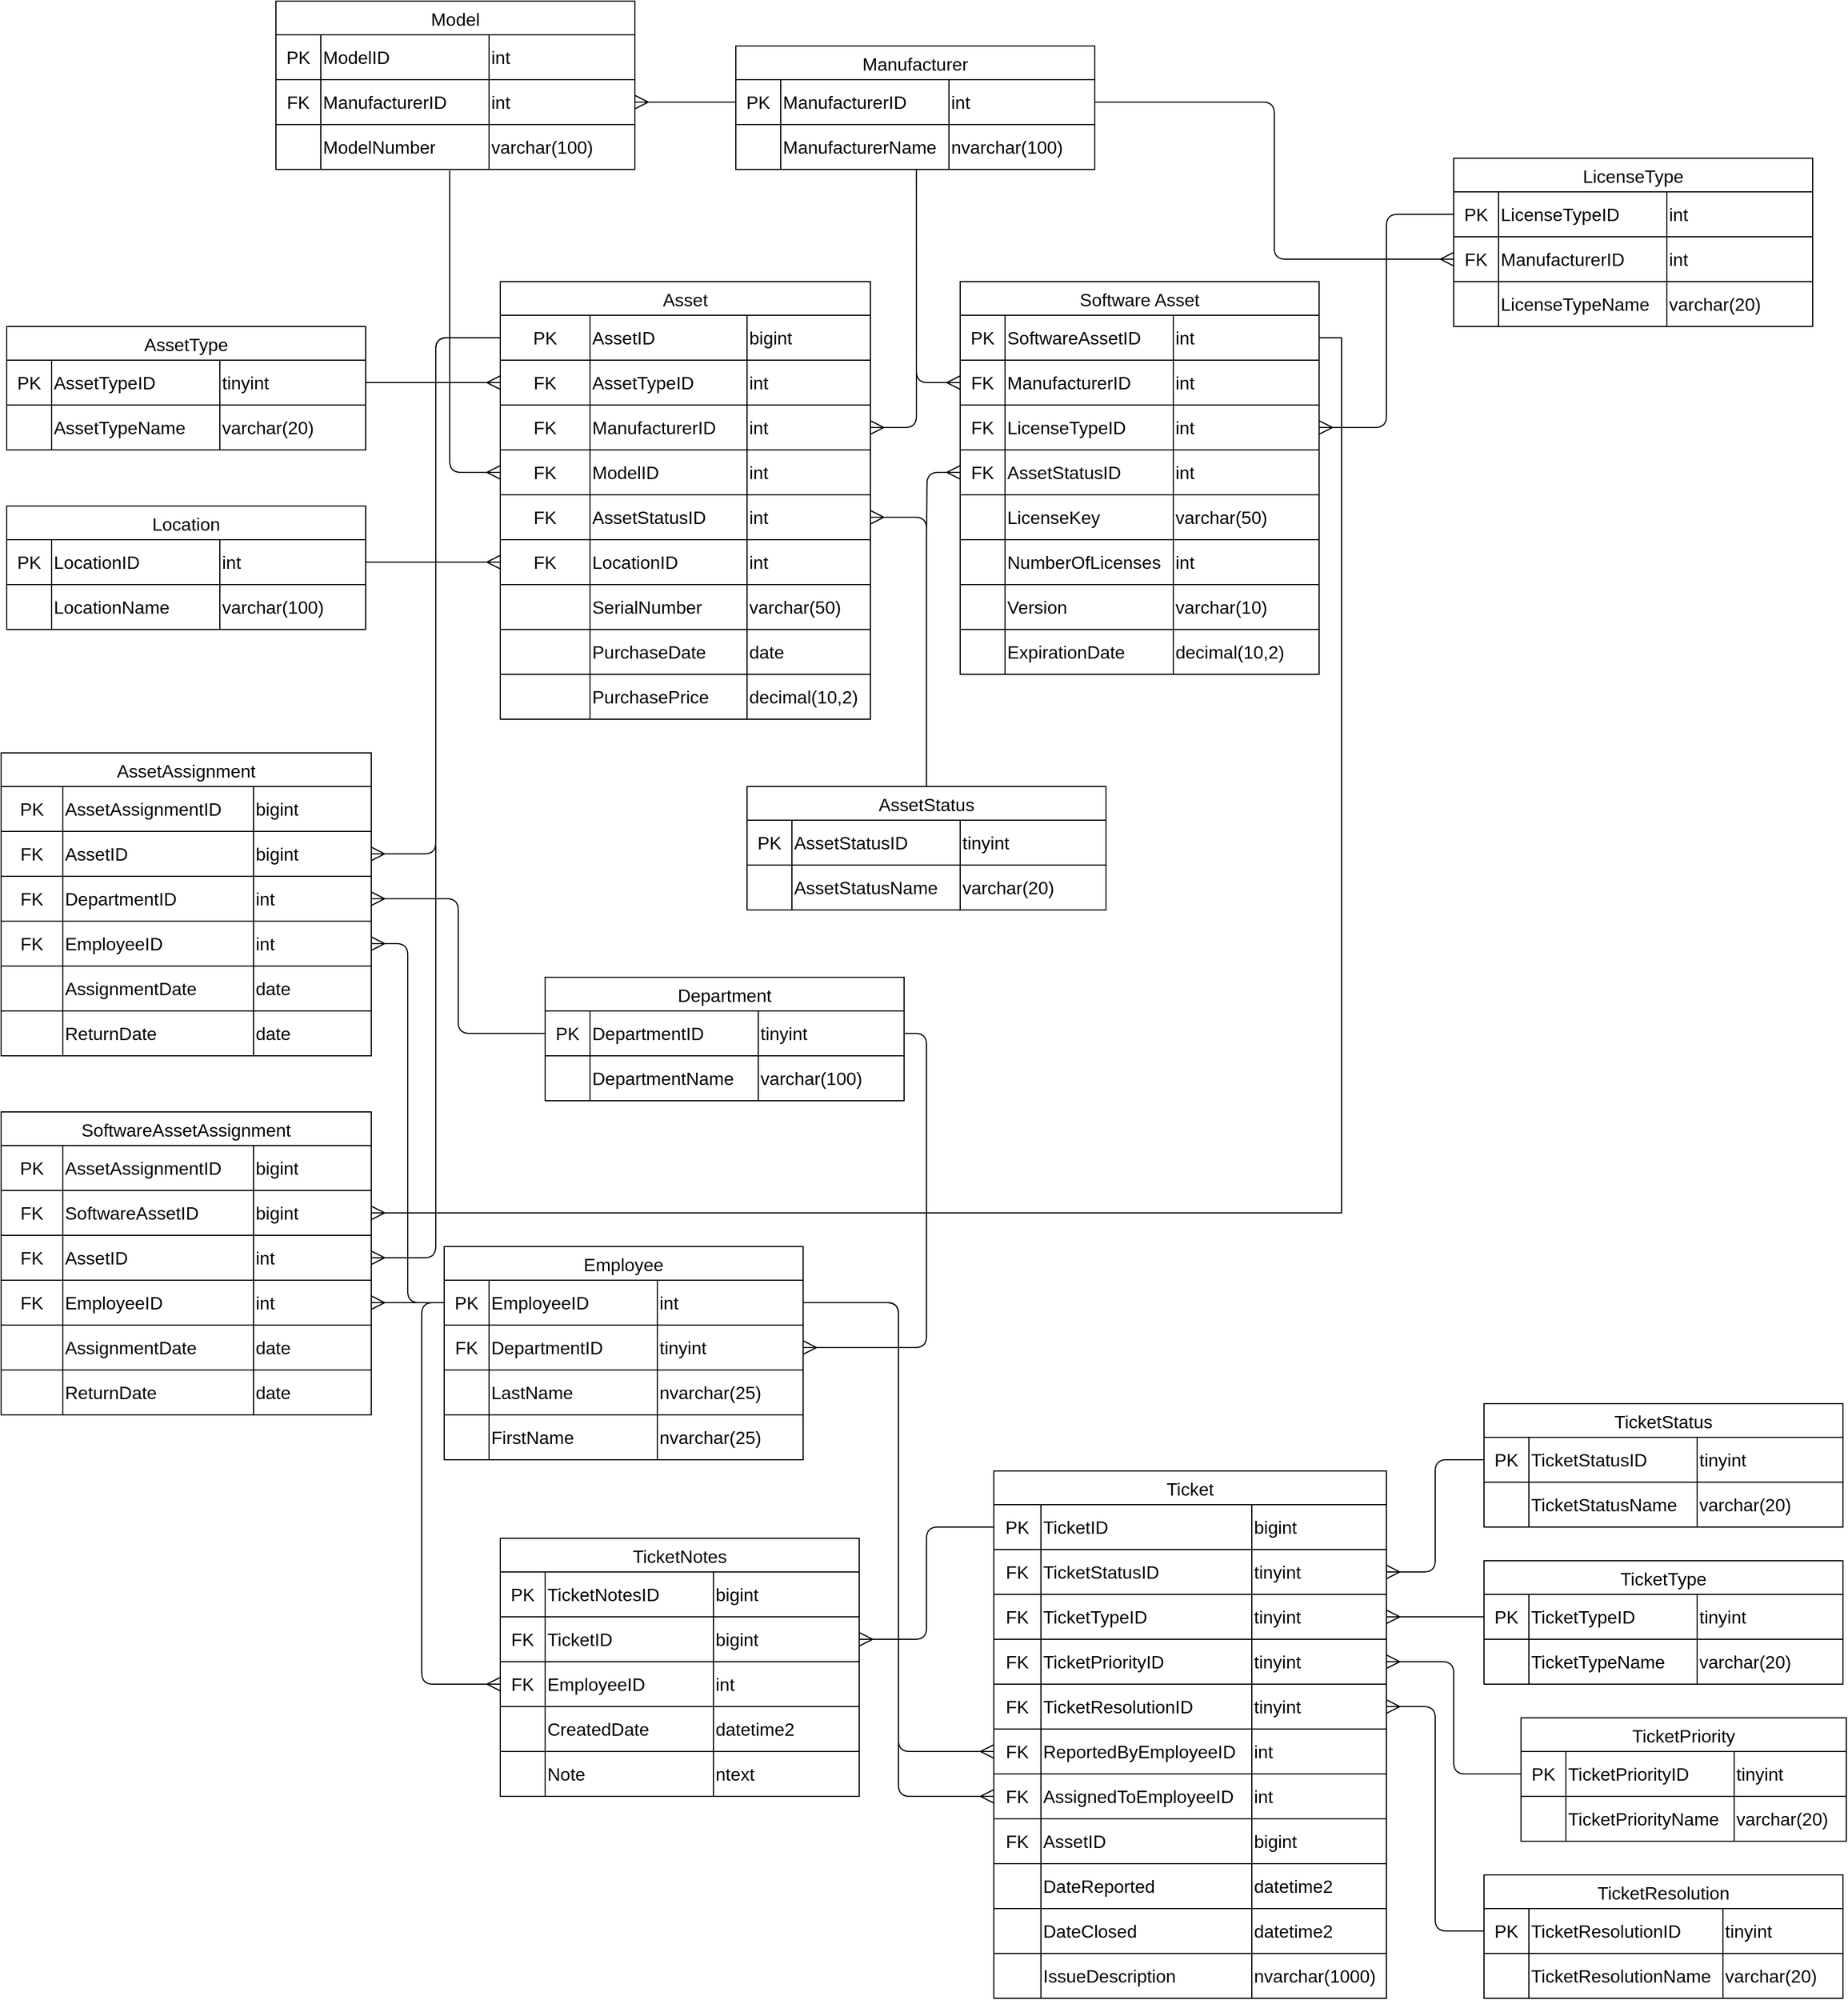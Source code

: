<mxfile version="26.0.11">
  <diagram name="Seite-1" id="u39cB1oXYarwGEkVBq_q">
    <mxGraphModel dx="2899" dy="1257" grid="1" gridSize="10" guides="1" tooltips="1" connect="1" arrows="1" fold="1" page="1" pageScale="1" pageWidth="827" pageHeight="1169" math="0" shadow="0">
      <root>
        <mxCell id="0" />
        <mxCell id="1" parent="0" />
        <mxCell id="DZ5GJPDxYkYPLcdzl3_F-1" value="Asset" style="shape=table;startSize=30;container=1;collapsible=0;childLayout=tableLayout;strokeColor=default;fontSize=16;" vertex="1" parent="1">
          <mxGeometry x="-50" y="300" width="330" height="390" as="geometry" />
        </mxCell>
        <mxCell id="DZ5GJPDxYkYPLcdzl3_F-2" value="" style="shape=tableRow;horizontal=0;startSize=0;swimlaneHead=0;swimlaneBody=0;strokeColor=inherit;top=0;left=0;bottom=0;right=0;collapsible=0;dropTarget=0;fillColor=none;points=[[0,0.5],[1,0.5]];portConstraint=eastwest;fontSize=16;" vertex="1" parent="DZ5GJPDxYkYPLcdzl3_F-1">
          <mxGeometry y="30" width="330" height="40" as="geometry" />
        </mxCell>
        <mxCell id="DZ5GJPDxYkYPLcdzl3_F-3" value="PK" style="shape=partialRectangle;html=1;whiteSpace=wrap;connectable=0;strokeColor=inherit;overflow=hidden;fillColor=none;top=0;left=0;bottom=0;right=0;pointerEvents=1;fontSize=16;" vertex="1" parent="DZ5GJPDxYkYPLcdzl3_F-2">
          <mxGeometry width="80" height="40" as="geometry">
            <mxRectangle width="80" height="40" as="alternateBounds" />
          </mxGeometry>
        </mxCell>
        <mxCell id="DZ5GJPDxYkYPLcdzl3_F-4" value="AssetID" style="shape=partialRectangle;html=1;whiteSpace=wrap;connectable=0;strokeColor=inherit;overflow=hidden;fillColor=none;top=0;left=0;bottom=0;right=0;pointerEvents=1;fontSize=16;align=left;" vertex="1" parent="DZ5GJPDxYkYPLcdzl3_F-2">
          <mxGeometry x="80" width="140" height="40" as="geometry">
            <mxRectangle width="140" height="40" as="alternateBounds" />
          </mxGeometry>
        </mxCell>
        <mxCell id="DZ5GJPDxYkYPLcdzl3_F-5" value="bigint" style="shape=partialRectangle;html=1;whiteSpace=wrap;connectable=0;strokeColor=inherit;overflow=hidden;fillColor=none;top=0;left=0;bottom=0;right=0;pointerEvents=1;fontSize=16;align=left;" vertex="1" parent="DZ5GJPDxYkYPLcdzl3_F-2">
          <mxGeometry x="220" width="110" height="40" as="geometry">
            <mxRectangle width="110" height="40" as="alternateBounds" />
          </mxGeometry>
        </mxCell>
        <mxCell id="DZ5GJPDxYkYPLcdzl3_F-6" value="" style="shape=tableRow;horizontal=0;startSize=0;swimlaneHead=0;swimlaneBody=0;strokeColor=inherit;top=0;left=0;bottom=0;right=0;collapsible=0;dropTarget=0;fillColor=none;points=[[0,0.5],[1,0.5]];portConstraint=eastwest;fontSize=16;" vertex="1" parent="DZ5GJPDxYkYPLcdzl3_F-1">
          <mxGeometry y="70" width="330" height="40" as="geometry" />
        </mxCell>
        <mxCell id="DZ5GJPDxYkYPLcdzl3_F-7" value="FK" style="shape=partialRectangle;html=1;whiteSpace=wrap;connectable=0;strokeColor=inherit;overflow=hidden;fillColor=none;top=0;left=0;bottom=0;right=0;pointerEvents=1;fontSize=16;" vertex="1" parent="DZ5GJPDxYkYPLcdzl3_F-6">
          <mxGeometry width="80" height="40" as="geometry">
            <mxRectangle width="80" height="40" as="alternateBounds" />
          </mxGeometry>
        </mxCell>
        <mxCell id="DZ5GJPDxYkYPLcdzl3_F-8" value="AssetTypeID" style="shape=partialRectangle;html=1;whiteSpace=wrap;connectable=0;strokeColor=inherit;overflow=hidden;fillColor=none;top=0;left=0;bottom=0;right=0;pointerEvents=1;fontSize=16;align=left;" vertex="1" parent="DZ5GJPDxYkYPLcdzl3_F-6">
          <mxGeometry x="80" width="140" height="40" as="geometry">
            <mxRectangle width="140" height="40" as="alternateBounds" />
          </mxGeometry>
        </mxCell>
        <mxCell id="DZ5GJPDxYkYPLcdzl3_F-9" value="int" style="shape=partialRectangle;html=1;whiteSpace=wrap;connectable=0;strokeColor=inherit;overflow=hidden;fillColor=none;top=0;left=0;bottom=0;right=0;pointerEvents=1;fontSize=16;align=left;" vertex="1" parent="DZ5GJPDxYkYPLcdzl3_F-6">
          <mxGeometry x="220" width="110" height="40" as="geometry">
            <mxRectangle width="110" height="40" as="alternateBounds" />
          </mxGeometry>
        </mxCell>
        <mxCell id="DZ5GJPDxYkYPLcdzl3_F-10" value="" style="shape=tableRow;horizontal=0;startSize=0;swimlaneHead=0;swimlaneBody=0;strokeColor=inherit;top=0;left=0;bottom=0;right=0;collapsible=0;dropTarget=0;fillColor=none;points=[[0,0.5],[1,0.5]];portConstraint=eastwest;fontSize=16;" vertex="1" parent="DZ5GJPDxYkYPLcdzl3_F-1">
          <mxGeometry y="110" width="330" height="40" as="geometry" />
        </mxCell>
        <mxCell id="DZ5GJPDxYkYPLcdzl3_F-11" value="FK" style="shape=partialRectangle;html=1;whiteSpace=wrap;connectable=0;strokeColor=inherit;overflow=hidden;fillColor=none;top=0;left=0;bottom=0;right=0;pointerEvents=1;fontSize=16;" vertex="1" parent="DZ5GJPDxYkYPLcdzl3_F-10">
          <mxGeometry width="80" height="40" as="geometry">
            <mxRectangle width="80" height="40" as="alternateBounds" />
          </mxGeometry>
        </mxCell>
        <mxCell id="DZ5GJPDxYkYPLcdzl3_F-12" value="ManufacturerID" style="shape=partialRectangle;html=1;whiteSpace=wrap;connectable=0;strokeColor=inherit;overflow=hidden;fillColor=none;top=0;left=0;bottom=0;right=0;pointerEvents=1;fontSize=16;align=left;" vertex="1" parent="DZ5GJPDxYkYPLcdzl3_F-10">
          <mxGeometry x="80" width="140" height="40" as="geometry">
            <mxRectangle width="140" height="40" as="alternateBounds" />
          </mxGeometry>
        </mxCell>
        <mxCell id="DZ5GJPDxYkYPLcdzl3_F-13" value="int" style="shape=partialRectangle;html=1;whiteSpace=wrap;connectable=0;strokeColor=inherit;overflow=hidden;fillColor=none;top=0;left=0;bottom=0;right=0;pointerEvents=1;fontSize=16;align=left;" vertex="1" parent="DZ5GJPDxYkYPLcdzl3_F-10">
          <mxGeometry x="220" width="110" height="40" as="geometry">
            <mxRectangle width="110" height="40" as="alternateBounds" />
          </mxGeometry>
        </mxCell>
        <mxCell id="DZ5GJPDxYkYPLcdzl3_F-14" style="shape=tableRow;horizontal=0;startSize=0;swimlaneHead=0;swimlaneBody=0;strokeColor=inherit;top=0;left=0;bottom=0;right=0;collapsible=0;dropTarget=0;fillColor=none;points=[[0,0.5],[1,0.5]];portConstraint=eastwest;fontSize=16;" vertex="1" parent="DZ5GJPDxYkYPLcdzl3_F-1">
          <mxGeometry y="150" width="330" height="40" as="geometry" />
        </mxCell>
        <mxCell id="DZ5GJPDxYkYPLcdzl3_F-15" value="FK" style="shape=partialRectangle;html=1;whiteSpace=wrap;connectable=0;strokeColor=inherit;overflow=hidden;fillColor=none;top=0;left=0;bottom=0;right=0;pointerEvents=1;fontSize=16;" vertex="1" parent="DZ5GJPDxYkYPLcdzl3_F-14">
          <mxGeometry width="80" height="40" as="geometry">
            <mxRectangle width="80" height="40" as="alternateBounds" />
          </mxGeometry>
        </mxCell>
        <mxCell id="DZ5GJPDxYkYPLcdzl3_F-16" value="ModelID" style="shape=partialRectangle;html=1;whiteSpace=wrap;connectable=0;strokeColor=inherit;overflow=hidden;fillColor=none;top=0;left=0;bottom=0;right=0;pointerEvents=1;fontSize=16;align=left;" vertex="1" parent="DZ5GJPDxYkYPLcdzl3_F-14">
          <mxGeometry x="80" width="140" height="40" as="geometry">
            <mxRectangle width="140" height="40" as="alternateBounds" />
          </mxGeometry>
        </mxCell>
        <mxCell id="DZ5GJPDxYkYPLcdzl3_F-17" value="int" style="shape=partialRectangle;html=1;whiteSpace=wrap;connectable=0;strokeColor=inherit;overflow=hidden;fillColor=none;top=0;left=0;bottom=0;right=0;pointerEvents=1;fontSize=16;align=left;" vertex="1" parent="DZ5GJPDxYkYPLcdzl3_F-14">
          <mxGeometry x="220" width="110" height="40" as="geometry">
            <mxRectangle width="110" height="40" as="alternateBounds" />
          </mxGeometry>
        </mxCell>
        <mxCell id="DZ5GJPDxYkYPLcdzl3_F-18" style="shape=tableRow;horizontal=0;startSize=0;swimlaneHead=0;swimlaneBody=0;strokeColor=inherit;top=0;left=0;bottom=0;right=0;collapsible=0;dropTarget=0;fillColor=none;points=[[0,0.5],[1,0.5]];portConstraint=eastwest;fontSize=16;" vertex="1" parent="DZ5GJPDxYkYPLcdzl3_F-1">
          <mxGeometry y="190" width="330" height="40" as="geometry" />
        </mxCell>
        <mxCell id="DZ5GJPDxYkYPLcdzl3_F-19" value="FK" style="shape=partialRectangle;html=1;whiteSpace=wrap;connectable=0;strokeColor=inherit;overflow=hidden;fillColor=none;top=0;left=0;bottom=0;right=0;pointerEvents=1;fontSize=16;" vertex="1" parent="DZ5GJPDxYkYPLcdzl3_F-18">
          <mxGeometry width="80" height="40" as="geometry">
            <mxRectangle width="80" height="40" as="alternateBounds" />
          </mxGeometry>
        </mxCell>
        <mxCell id="DZ5GJPDxYkYPLcdzl3_F-20" value="AssetStatusID" style="shape=partialRectangle;html=1;whiteSpace=wrap;connectable=0;strokeColor=inherit;overflow=hidden;fillColor=none;top=0;left=0;bottom=0;right=0;pointerEvents=1;fontSize=16;align=left;" vertex="1" parent="DZ5GJPDxYkYPLcdzl3_F-18">
          <mxGeometry x="80" width="140" height="40" as="geometry">
            <mxRectangle width="140" height="40" as="alternateBounds" />
          </mxGeometry>
        </mxCell>
        <mxCell id="DZ5GJPDxYkYPLcdzl3_F-21" value="int" style="shape=partialRectangle;html=1;whiteSpace=wrap;connectable=0;strokeColor=inherit;overflow=hidden;fillColor=none;top=0;left=0;bottom=0;right=0;pointerEvents=1;fontSize=16;align=left;" vertex="1" parent="DZ5GJPDxYkYPLcdzl3_F-18">
          <mxGeometry x="220" width="110" height="40" as="geometry">
            <mxRectangle width="110" height="40" as="alternateBounds" />
          </mxGeometry>
        </mxCell>
        <mxCell id="DZ5GJPDxYkYPLcdzl3_F-22" style="shape=tableRow;horizontal=0;startSize=0;swimlaneHead=0;swimlaneBody=0;strokeColor=inherit;top=0;left=0;bottom=0;right=0;collapsible=0;dropTarget=0;fillColor=none;points=[[0,0.5],[1,0.5]];portConstraint=eastwest;fontSize=16;" vertex="1" parent="DZ5GJPDxYkYPLcdzl3_F-1">
          <mxGeometry y="230" width="330" height="40" as="geometry" />
        </mxCell>
        <mxCell id="DZ5GJPDxYkYPLcdzl3_F-23" value="FK" style="shape=partialRectangle;html=1;whiteSpace=wrap;connectable=0;strokeColor=inherit;overflow=hidden;fillColor=none;top=0;left=0;bottom=0;right=0;pointerEvents=1;fontSize=16;" vertex="1" parent="DZ5GJPDxYkYPLcdzl3_F-22">
          <mxGeometry width="80" height="40" as="geometry">
            <mxRectangle width="80" height="40" as="alternateBounds" />
          </mxGeometry>
        </mxCell>
        <mxCell id="DZ5GJPDxYkYPLcdzl3_F-24" value="LocationID" style="shape=partialRectangle;html=1;whiteSpace=wrap;connectable=0;strokeColor=inherit;overflow=hidden;fillColor=none;top=0;left=0;bottom=0;right=0;pointerEvents=1;fontSize=16;align=left;" vertex="1" parent="DZ5GJPDxYkYPLcdzl3_F-22">
          <mxGeometry x="80" width="140" height="40" as="geometry">
            <mxRectangle width="140" height="40" as="alternateBounds" />
          </mxGeometry>
        </mxCell>
        <mxCell id="DZ5GJPDxYkYPLcdzl3_F-25" value="int" style="shape=partialRectangle;html=1;whiteSpace=wrap;connectable=0;strokeColor=inherit;overflow=hidden;fillColor=none;top=0;left=0;bottom=0;right=0;pointerEvents=1;fontSize=16;align=left;" vertex="1" parent="DZ5GJPDxYkYPLcdzl3_F-22">
          <mxGeometry x="220" width="110" height="40" as="geometry">
            <mxRectangle width="110" height="40" as="alternateBounds" />
          </mxGeometry>
        </mxCell>
        <mxCell id="DZ5GJPDxYkYPLcdzl3_F-26" style="shape=tableRow;horizontal=0;startSize=0;swimlaneHead=0;swimlaneBody=0;strokeColor=inherit;top=0;left=0;bottom=0;right=0;collapsible=0;dropTarget=0;fillColor=none;points=[[0,0.5],[1,0.5]];portConstraint=eastwest;fontSize=16;" vertex="1" parent="DZ5GJPDxYkYPLcdzl3_F-1">
          <mxGeometry y="270" width="330" height="40" as="geometry" />
        </mxCell>
        <mxCell id="DZ5GJPDxYkYPLcdzl3_F-27" style="shape=partialRectangle;html=1;whiteSpace=wrap;connectable=0;strokeColor=inherit;overflow=hidden;fillColor=none;top=0;left=0;bottom=0;right=0;pointerEvents=1;fontSize=16;" vertex="1" parent="DZ5GJPDxYkYPLcdzl3_F-26">
          <mxGeometry width="80" height="40" as="geometry">
            <mxRectangle width="80" height="40" as="alternateBounds" />
          </mxGeometry>
        </mxCell>
        <mxCell id="DZ5GJPDxYkYPLcdzl3_F-28" value="SerialNumber" style="shape=partialRectangle;html=1;whiteSpace=wrap;connectable=0;strokeColor=inherit;overflow=hidden;fillColor=none;top=0;left=0;bottom=0;right=0;pointerEvents=1;fontSize=16;align=left;" vertex="1" parent="DZ5GJPDxYkYPLcdzl3_F-26">
          <mxGeometry x="80" width="140" height="40" as="geometry">
            <mxRectangle width="140" height="40" as="alternateBounds" />
          </mxGeometry>
        </mxCell>
        <mxCell id="DZ5GJPDxYkYPLcdzl3_F-29" value="varchar(50)" style="shape=partialRectangle;html=1;whiteSpace=wrap;connectable=0;strokeColor=inherit;overflow=hidden;fillColor=none;top=0;left=0;bottom=0;right=0;pointerEvents=1;fontSize=16;align=left;" vertex="1" parent="DZ5GJPDxYkYPLcdzl3_F-26">
          <mxGeometry x="220" width="110" height="40" as="geometry">
            <mxRectangle width="110" height="40" as="alternateBounds" />
          </mxGeometry>
        </mxCell>
        <mxCell id="DZ5GJPDxYkYPLcdzl3_F-30" style="shape=tableRow;horizontal=0;startSize=0;swimlaneHead=0;swimlaneBody=0;strokeColor=inherit;top=0;left=0;bottom=0;right=0;collapsible=0;dropTarget=0;fillColor=none;points=[[0,0.5],[1,0.5]];portConstraint=eastwest;fontSize=16;" vertex="1" parent="DZ5GJPDxYkYPLcdzl3_F-1">
          <mxGeometry y="310" width="330" height="40" as="geometry" />
        </mxCell>
        <mxCell id="DZ5GJPDxYkYPLcdzl3_F-31" style="shape=partialRectangle;html=1;whiteSpace=wrap;connectable=0;strokeColor=inherit;overflow=hidden;fillColor=none;top=0;left=0;bottom=0;right=0;pointerEvents=1;fontSize=16;" vertex="1" parent="DZ5GJPDxYkYPLcdzl3_F-30">
          <mxGeometry width="80" height="40" as="geometry">
            <mxRectangle width="80" height="40" as="alternateBounds" />
          </mxGeometry>
        </mxCell>
        <mxCell id="DZ5GJPDxYkYPLcdzl3_F-32" value="PurchaseDate" style="shape=partialRectangle;html=1;whiteSpace=wrap;connectable=0;strokeColor=inherit;overflow=hidden;fillColor=none;top=0;left=0;bottom=0;right=0;pointerEvents=1;fontSize=16;align=left;" vertex="1" parent="DZ5GJPDxYkYPLcdzl3_F-30">
          <mxGeometry x="80" width="140" height="40" as="geometry">
            <mxRectangle width="140" height="40" as="alternateBounds" />
          </mxGeometry>
        </mxCell>
        <mxCell id="DZ5GJPDxYkYPLcdzl3_F-33" value="date" style="shape=partialRectangle;html=1;whiteSpace=wrap;connectable=0;strokeColor=inherit;overflow=hidden;fillColor=none;top=0;left=0;bottom=0;right=0;pointerEvents=1;fontSize=16;align=left;" vertex="1" parent="DZ5GJPDxYkYPLcdzl3_F-30">
          <mxGeometry x="220" width="110" height="40" as="geometry">
            <mxRectangle width="110" height="40" as="alternateBounds" />
          </mxGeometry>
        </mxCell>
        <mxCell id="DZ5GJPDxYkYPLcdzl3_F-34" style="shape=tableRow;horizontal=0;startSize=0;swimlaneHead=0;swimlaneBody=0;strokeColor=inherit;top=0;left=0;bottom=0;right=0;collapsible=0;dropTarget=0;fillColor=none;points=[[0,0.5],[1,0.5]];portConstraint=eastwest;fontSize=16;" vertex="1" parent="DZ5GJPDxYkYPLcdzl3_F-1">
          <mxGeometry y="350" width="330" height="40" as="geometry" />
        </mxCell>
        <mxCell id="DZ5GJPDxYkYPLcdzl3_F-35" style="shape=partialRectangle;html=1;whiteSpace=wrap;connectable=0;strokeColor=inherit;overflow=hidden;fillColor=none;top=0;left=0;bottom=0;right=0;pointerEvents=1;fontSize=16;" vertex="1" parent="DZ5GJPDxYkYPLcdzl3_F-34">
          <mxGeometry width="80" height="40" as="geometry">
            <mxRectangle width="80" height="40" as="alternateBounds" />
          </mxGeometry>
        </mxCell>
        <mxCell id="DZ5GJPDxYkYPLcdzl3_F-36" value="PurchasePrice" style="shape=partialRectangle;html=1;whiteSpace=wrap;connectable=0;strokeColor=inherit;overflow=hidden;fillColor=none;top=0;left=0;bottom=0;right=0;pointerEvents=1;fontSize=16;align=left;" vertex="1" parent="DZ5GJPDxYkYPLcdzl3_F-34">
          <mxGeometry x="80" width="140" height="40" as="geometry">
            <mxRectangle width="140" height="40" as="alternateBounds" />
          </mxGeometry>
        </mxCell>
        <mxCell id="DZ5GJPDxYkYPLcdzl3_F-37" value="decimal(10,2)" style="shape=partialRectangle;html=1;whiteSpace=wrap;connectable=0;strokeColor=inherit;overflow=hidden;fillColor=none;top=0;left=0;bottom=0;right=0;pointerEvents=1;fontSize=16;align=left;" vertex="1" parent="DZ5GJPDxYkYPLcdzl3_F-34">
          <mxGeometry x="220" width="110" height="40" as="geometry">
            <mxRectangle width="110" height="40" as="alternateBounds" />
          </mxGeometry>
        </mxCell>
        <mxCell id="DZ5GJPDxYkYPLcdzl3_F-38" value="Software Asset" style="shape=table;startSize=30;container=1;collapsible=0;childLayout=tableLayout;strokeColor=default;fontSize=16;" vertex="1" parent="1">
          <mxGeometry x="360" y="300" width="320" height="350" as="geometry" />
        </mxCell>
        <mxCell id="DZ5GJPDxYkYPLcdzl3_F-39" value="" style="shape=tableRow;horizontal=0;startSize=0;swimlaneHead=0;swimlaneBody=0;strokeColor=inherit;top=0;left=0;bottom=0;right=0;collapsible=0;dropTarget=0;fillColor=none;points=[[0,0.5],[1,0.5]];portConstraint=eastwest;fontSize=16;" vertex="1" parent="DZ5GJPDxYkYPLcdzl3_F-38">
          <mxGeometry y="30" width="320" height="40" as="geometry" />
        </mxCell>
        <mxCell id="DZ5GJPDxYkYPLcdzl3_F-40" value="PK" style="shape=partialRectangle;html=1;whiteSpace=wrap;connectable=0;strokeColor=inherit;overflow=hidden;fillColor=none;top=0;left=0;bottom=0;right=0;pointerEvents=1;fontSize=16;" vertex="1" parent="DZ5GJPDxYkYPLcdzl3_F-39">
          <mxGeometry width="40" height="40" as="geometry">
            <mxRectangle width="40" height="40" as="alternateBounds" />
          </mxGeometry>
        </mxCell>
        <mxCell id="DZ5GJPDxYkYPLcdzl3_F-41" value="SoftwareAssetID" style="shape=partialRectangle;html=1;whiteSpace=wrap;connectable=0;strokeColor=inherit;overflow=hidden;fillColor=none;top=0;left=0;bottom=0;right=0;pointerEvents=1;fontSize=16;align=left;" vertex="1" parent="DZ5GJPDxYkYPLcdzl3_F-39">
          <mxGeometry x="40" width="150" height="40" as="geometry">
            <mxRectangle width="150" height="40" as="alternateBounds" />
          </mxGeometry>
        </mxCell>
        <mxCell id="DZ5GJPDxYkYPLcdzl3_F-42" value="int" style="shape=partialRectangle;html=1;whiteSpace=wrap;connectable=0;strokeColor=inherit;overflow=hidden;fillColor=none;top=0;left=0;bottom=0;right=0;pointerEvents=1;fontSize=16;align=left;" vertex="1" parent="DZ5GJPDxYkYPLcdzl3_F-39">
          <mxGeometry x="190" width="130" height="40" as="geometry">
            <mxRectangle width="130" height="40" as="alternateBounds" />
          </mxGeometry>
        </mxCell>
        <mxCell id="DZ5GJPDxYkYPLcdzl3_F-43" value="" style="shape=tableRow;horizontal=0;startSize=0;swimlaneHead=0;swimlaneBody=0;strokeColor=inherit;top=0;left=0;bottom=0;right=0;collapsible=0;dropTarget=0;fillColor=none;points=[[0,0.5],[1,0.5]];portConstraint=eastwest;fontSize=16;" vertex="1" parent="DZ5GJPDxYkYPLcdzl3_F-38">
          <mxGeometry y="70" width="320" height="40" as="geometry" />
        </mxCell>
        <mxCell id="DZ5GJPDxYkYPLcdzl3_F-44" value="FK" style="shape=partialRectangle;html=1;whiteSpace=wrap;connectable=0;strokeColor=inherit;overflow=hidden;fillColor=none;top=0;left=0;bottom=0;right=0;pointerEvents=1;fontSize=16;" vertex="1" parent="DZ5GJPDxYkYPLcdzl3_F-43">
          <mxGeometry width="40" height="40" as="geometry">
            <mxRectangle width="40" height="40" as="alternateBounds" />
          </mxGeometry>
        </mxCell>
        <mxCell id="DZ5GJPDxYkYPLcdzl3_F-45" value="ManufacturerID" style="shape=partialRectangle;html=1;whiteSpace=wrap;connectable=0;strokeColor=inherit;overflow=hidden;fillColor=none;top=0;left=0;bottom=0;right=0;pointerEvents=1;fontSize=16;align=left;" vertex="1" parent="DZ5GJPDxYkYPLcdzl3_F-43">
          <mxGeometry x="40" width="150" height="40" as="geometry">
            <mxRectangle width="150" height="40" as="alternateBounds" />
          </mxGeometry>
        </mxCell>
        <mxCell id="DZ5GJPDxYkYPLcdzl3_F-46" value="int" style="shape=partialRectangle;html=1;whiteSpace=wrap;connectable=0;strokeColor=inherit;overflow=hidden;fillColor=none;top=0;left=0;bottom=0;right=0;pointerEvents=1;fontSize=16;align=left;" vertex="1" parent="DZ5GJPDxYkYPLcdzl3_F-43">
          <mxGeometry x="190" width="130" height="40" as="geometry">
            <mxRectangle width="130" height="40" as="alternateBounds" />
          </mxGeometry>
        </mxCell>
        <mxCell id="DZ5GJPDxYkYPLcdzl3_F-51" style="shape=tableRow;horizontal=0;startSize=0;swimlaneHead=0;swimlaneBody=0;strokeColor=inherit;top=0;left=0;bottom=0;right=0;collapsible=0;dropTarget=0;fillColor=none;points=[[0,0.5],[1,0.5]];portConstraint=eastwest;fontSize=16;" vertex="1" parent="DZ5GJPDxYkYPLcdzl3_F-38">
          <mxGeometry y="110" width="320" height="40" as="geometry" />
        </mxCell>
        <mxCell id="DZ5GJPDxYkYPLcdzl3_F-52" value="FK" style="shape=partialRectangle;html=1;whiteSpace=wrap;connectable=0;strokeColor=inherit;overflow=hidden;fillColor=none;top=0;left=0;bottom=0;right=0;pointerEvents=1;fontSize=16;" vertex="1" parent="DZ5GJPDxYkYPLcdzl3_F-51">
          <mxGeometry width="40" height="40" as="geometry">
            <mxRectangle width="40" height="40" as="alternateBounds" />
          </mxGeometry>
        </mxCell>
        <mxCell id="DZ5GJPDxYkYPLcdzl3_F-53" value="LicenseTypeID" style="shape=partialRectangle;html=1;whiteSpace=wrap;connectable=0;strokeColor=inherit;overflow=hidden;fillColor=none;top=0;left=0;bottom=0;right=0;pointerEvents=1;fontSize=16;align=left;" vertex="1" parent="DZ5GJPDxYkYPLcdzl3_F-51">
          <mxGeometry x="40" width="150" height="40" as="geometry">
            <mxRectangle width="150" height="40" as="alternateBounds" />
          </mxGeometry>
        </mxCell>
        <mxCell id="DZ5GJPDxYkYPLcdzl3_F-54" value="int" style="shape=partialRectangle;html=1;whiteSpace=wrap;connectable=0;strokeColor=inherit;overflow=hidden;fillColor=none;top=0;left=0;bottom=0;right=0;pointerEvents=1;fontSize=16;align=left;" vertex="1" parent="DZ5GJPDxYkYPLcdzl3_F-51">
          <mxGeometry x="190" width="130" height="40" as="geometry">
            <mxRectangle width="130" height="40" as="alternateBounds" />
          </mxGeometry>
        </mxCell>
        <mxCell id="DZ5GJPDxYkYPLcdzl3_F-55" style="shape=tableRow;horizontal=0;startSize=0;swimlaneHead=0;swimlaneBody=0;strokeColor=inherit;top=0;left=0;bottom=0;right=0;collapsible=0;dropTarget=0;fillColor=none;points=[[0,0.5],[1,0.5]];portConstraint=eastwest;fontSize=16;" vertex="1" parent="DZ5GJPDxYkYPLcdzl3_F-38">
          <mxGeometry y="150" width="320" height="40" as="geometry" />
        </mxCell>
        <mxCell id="DZ5GJPDxYkYPLcdzl3_F-56" value="FK" style="shape=partialRectangle;html=1;whiteSpace=wrap;connectable=0;strokeColor=inherit;overflow=hidden;fillColor=none;top=0;left=0;bottom=0;right=0;pointerEvents=1;fontSize=16;" vertex="1" parent="DZ5GJPDxYkYPLcdzl3_F-55">
          <mxGeometry width="40" height="40" as="geometry">
            <mxRectangle width="40" height="40" as="alternateBounds" />
          </mxGeometry>
        </mxCell>
        <mxCell id="DZ5GJPDxYkYPLcdzl3_F-57" value="AssetStatusID" style="shape=partialRectangle;html=1;whiteSpace=wrap;connectable=0;strokeColor=inherit;overflow=hidden;fillColor=none;top=0;left=0;bottom=0;right=0;pointerEvents=1;fontSize=16;align=left;" vertex="1" parent="DZ5GJPDxYkYPLcdzl3_F-55">
          <mxGeometry x="40" width="150" height="40" as="geometry">
            <mxRectangle width="150" height="40" as="alternateBounds" />
          </mxGeometry>
        </mxCell>
        <mxCell id="DZ5GJPDxYkYPLcdzl3_F-58" value="int" style="shape=partialRectangle;html=1;whiteSpace=wrap;connectable=0;strokeColor=inherit;overflow=hidden;fillColor=none;top=0;left=0;bottom=0;right=0;pointerEvents=1;fontSize=16;align=left;" vertex="1" parent="DZ5GJPDxYkYPLcdzl3_F-55">
          <mxGeometry x="190" width="130" height="40" as="geometry">
            <mxRectangle width="130" height="40" as="alternateBounds" />
          </mxGeometry>
        </mxCell>
        <mxCell id="DZ5GJPDxYkYPLcdzl3_F-59" style="shape=tableRow;horizontal=0;startSize=0;swimlaneHead=0;swimlaneBody=0;strokeColor=inherit;top=0;left=0;bottom=0;right=0;collapsible=0;dropTarget=0;fillColor=none;points=[[0,0.5],[1,0.5]];portConstraint=eastwest;fontSize=16;" vertex="1" parent="DZ5GJPDxYkYPLcdzl3_F-38">
          <mxGeometry y="190" width="320" height="40" as="geometry" />
        </mxCell>
        <mxCell id="DZ5GJPDxYkYPLcdzl3_F-60" style="shape=partialRectangle;html=1;whiteSpace=wrap;connectable=0;strokeColor=inherit;overflow=hidden;fillColor=none;top=0;left=0;bottom=0;right=0;pointerEvents=1;fontSize=16;" vertex="1" parent="DZ5GJPDxYkYPLcdzl3_F-59">
          <mxGeometry width="40" height="40" as="geometry">
            <mxRectangle width="40" height="40" as="alternateBounds" />
          </mxGeometry>
        </mxCell>
        <mxCell id="DZ5GJPDxYkYPLcdzl3_F-61" value="LicenseKey" style="shape=partialRectangle;html=1;whiteSpace=wrap;connectable=0;strokeColor=inherit;overflow=hidden;fillColor=none;top=0;left=0;bottom=0;right=0;pointerEvents=1;fontSize=16;align=left;" vertex="1" parent="DZ5GJPDxYkYPLcdzl3_F-59">
          <mxGeometry x="40" width="150" height="40" as="geometry">
            <mxRectangle width="150" height="40" as="alternateBounds" />
          </mxGeometry>
        </mxCell>
        <mxCell id="DZ5GJPDxYkYPLcdzl3_F-62" value="varchar(50)" style="shape=partialRectangle;html=1;whiteSpace=wrap;connectable=0;strokeColor=inherit;overflow=hidden;fillColor=none;top=0;left=0;bottom=0;right=0;pointerEvents=1;fontSize=16;align=left;" vertex="1" parent="DZ5GJPDxYkYPLcdzl3_F-59">
          <mxGeometry x="190" width="130" height="40" as="geometry">
            <mxRectangle width="130" height="40" as="alternateBounds" />
          </mxGeometry>
        </mxCell>
        <mxCell id="DZ5GJPDxYkYPLcdzl3_F-63" style="shape=tableRow;horizontal=0;startSize=0;swimlaneHead=0;swimlaneBody=0;strokeColor=inherit;top=0;left=0;bottom=0;right=0;collapsible=0;dropTarget=0;fillColor=none;points=[[0,0.5],[1,0.5]];portConstraint=eastwest;fontSize=16;" vertex="1" parent="DZ5GJPDxYkYPLcdzl3_F-38">
          <mxGeometry y="230" width="320" height="40" as="geometry" />
        </mxCell>
        <mxCell id="DZ5GJPDxYkYPLcdzl3_F-64" style="shape=partialRectangle;html=1;whiteSpace=wrap;connectable=0;strokeColor=inherit;overflow=hidden;fillColor=none;top=0;left=0;bottom=0;right=0;pointerEvents=1;fontSize=16;" vertex="1" parent="DZ5GJPDxYkYPLcdzl3_F-63">
          <mxGeometry width="40" height="40" as="geometry">
            <mxRectangle width="40" height="40" as="alternateBounds" />
          </mxGeometry>
        </mxCell>
        <mxCell id="DZ5GJPDxYkYPLcdzl3_F-65" value="NumberOfLicenses" style="shape=partialRectangle;html=1;whiteSpace=wrap;connectable=0;strokeColor=inherit;overflow=hidden;fillColor=none;top=0;left=0;bottom=0;right=0;pointerEvents=1;fontSize=16;align=left;" vertex="1" parent="DZ5GJPDxYkYPLcdzl3_F-63">
          <mxGeometry x="40" width="150" height="40" as="geometry">
            <mxRectangle width="150" height="40" as="alternateBounds" />
          </mxGeometry>
        </mxCell>
        <mxCell id="DZ5GJPDxYkYPLcdzl3_F-66" value="int" style="shape=partialRectangle;html=1;whiteSpace=wrap;connectable=0;strokeColor=inherit;overflow=hidden;fillColor=none;top=0;left=0;bottom=0;right=0;pointerEvents=1;fontSize=16;align=left;" vertex="1" parent="DZ5GJPDxYkYPLcdzl3_F-63">
          <mxGeometry x="190" width="130" height="40" as="geometry">
            <mxRectangle width="130" height="40" as="alternateBounds" />
          </mxGeometry>
        </mxCell>
        <mxCell id="DZ5GJPDxYkYPLcdzl3_F-67" style="shape=tableRow;horizontal=0;startSize=0;swimlaneHead=0;swimlaneBody=0;strokeColor=inherit;top=0;left=0;bottom=0;right=0;collapsible=0;dropTarget=0;fillColor=none;points=[[0,0.5],[1,0.5]];portConstraint=eastwest;fontSize=16;" vertex="1" parent="DZ5GJPDxYkYPLcdzl3_F-38">
          <mxGeometry y="270" width="320" height="40" as="geometry" />
        </mxCell>
        <mxCell id="DZ5GJPDxYkYPLcdzl3_F-68" style="shape=partialRectangle;html=1;whiteSpace=wrap;connectable=0;strokeColor=inherit;overflow=hidden;fillColor=none;top=0;left=0;bottom=0;right=0;pointerEvents=1;fontSize=16;" vertex="1" parent="DZ5GJPDxYkYPLcdzl3_F-67">
          <mxGeometry width="40" height="40" as="geometry">
            <mxRectangle width="40" height="40" as="alternateBounds" />
          </mxGeometry>
        </mxCell>
        <mxCell id="DZ5GJPDxYkYPLcdzl3_F-69" value="Version" style="shape=partialRectangle;html=1;whiteSpace=wrap;connectable=0;strokeColor=inherit;overflow=hidden;fillColor=none;top=0;left=0;bottom=0;right=0;pointerEvents=1;fontSize=16;align=left;" vertex="1" parent="DZ5GJPDxYkYPLcdzl3_F-67">
          <mxGeometry x="40" width="150" height="40" as="geometry">
            <mxRectangle width="150" height="40" as="alternateBounds" />
          </mxGeometry>
        </mxCell>
        <mxCell id="DZ5GJPDxYkYPLcdzl3_F-70" value="varchar(10)" style="shape=partialRectangle;html=1;whiteSpace=wrap;connectable=0;strokeColor=inherit;overflow=hidden;fillColor=none;top=0;left=0;bottom=0;right=0;pointerEvents=1;fontSize=16;align=left;" vertex="1" parent="DZ5GJPDxYkYPLcdzl3_F-67">
          <mxGeometry x="190" width="130" height="40" as="geometry">
            <mxRectangle width="130" height="40" as="alternateBounds" />
          </mxGeometry>
        </mxCell>
        <mxCell id="DZ5GJPDxYkYPLcdzl3_F-71" style="shape=tableRow;horizontal=0;startSize=0;swimlaneHead=0;swimlaneBody=0;strokeColor=inherit;top=0;left=0;bottom=0;right=0;collapsible=0;dropTarget=0;fillColor=none;points=[[0,0.5],[1,0.5]];portConstraint=eastwest;fontSize=16;" vertex="1" parent="DZ5GJPDxYkYPLcdzl3_F-38">
          <mxGeometry y="310" width="320" height="40" as="geometry" />
        </mxCell>
        <mxCell id="DZ5GJPDxYkYPLcdzl3_F-72" style="shape=partialRectangle;html=1;whiteSpace=wrap;connectable=0;strokeColor=inherit;overflow=hidden;fillColor=none;top=0;left=0;bottom=0;right=0;pointerEvents=1;fontSize=16;" vertex="1" parent="DZ5GJPDxYkYPLcdzl3_F-71">
          <mxGeometry width="40" height="40" as="geometry">
            <mxRectangle width="40" height="40" as="alternateBounds" />
          </mxGeometry>
        </mxCell>
        <mxCell id="DZ5GJPDxYkYPLcdzl3_F-73" value="ExpirationDate" style="shape=partialRectangle;html=1;whiteSpace=wrap;connectable=0;strokeColor=inherit;overflow=hidden;fillColor=none;top=0;left=0;bottom=0;right=0;pointerEvents=1;fontSize=16;align=left;" vertex="1" parent="DZ5GJPDxYkYPLcdzl3_F-71">
          <mxGeometry x="40" width="150" height="40" as="geometry">
            <mxRectangle width="150" height="40" as="alternateBounds" />
          </mxGeometry>
        </mxCell>
        <mxCell id="DZ5GJPDxYkYPLcdzl3_F-74" value="decimal(10,2)" style="shape=partialRectangle;html=1;whiteSpace=wrap;connectable=0;strokeColor=inherit;overflow=hidden;fillColor=none;top=0;left=0;bottom=0;right=0;pointerEvents=1;fontSize=16;align=left;" vertex="1" parent="DZ5GJPDxYkYPLcdzl3_F-71">
          <mxGeometry x="190" width="130" height="40" as="geometry">
            <mxRectangle width="130" height="40" as="alternateBounds" />
          </mxGeometry>
        </mxCell>
        <mxCell id="DZ5GJPDxYkYPLcdzl3_F-161" style="edgeStyle=orthogonalEdgeStyle;rounded=1;orthogonalLoop=1;jettySize=auto;html=1;exitX=0.5;exitY=0;exitDx=0;exitDy=0;entryX=1;entryY=0.5;entryDx=0;entryDy=0;endArrow=ERmany;startFill=0;endFill=0;endSize=10;curved=0;" edge="1" parent="1" source="DZ5GJPDxYkYPLcdzl3_F-75" target="DZ5GJPDxYkYPLcdzl3_F-18">
          <mxGeometry relative="1" as="geometry" />
        </mxCell>
        <mxCell id="DZ5GJPDxYkYPLcdzl3_F-75" value="AssetStatus" style="shape=table;startSize=30;container=1;collapsible=0;childLayout=tableLayout;strokeColor=default;fontSize=16;" vertex="1" parent="1">
          <mxGeometry x="170" y="750" width="320" height="110" as="geometry" />
        </mxCell>
        <mxCell id="DZ5GJPDxYkYPLcdzl3_F-76" value="" style="shape=tableRow;horizontal=0;startSize=0;swimlaneHead=0;swimlaneBody=0;strokeColor=inherit;top=0;left=0;bottom=0;right=0;collapsible=0;dropTarget=0;fillColor=none;points=[[0,0.5],[1,0.5]];portConstraint=eastwest;fontSize=16;" vertex="1" parent="DZ5GJPDxYkYPLcdzl3_F-75">
          <mxGeometry y="30" width="320" height="40" as="geometry" />
        </mxCell>
        <mxCell id="DZ5GJPDxYkYPLcdzl3_F-77" value="PK" style="shape=partialRectangle;html=1;whiteSpace=wrap;connectable=0;strokeColor=inherit;overflow=hidden;fillColor=none;top=0;left=0;bottom=0;right=0;pointerEvents=1;fontSize=16;" vertex="1" parent="DZ5GJPDxYkYPLcdzl3_F-76">
          <mxGeometry width="40" height="40" as="geometry">
            <mxRectangle width="40" height="40" as="alternateBounds" />
          </mxGeometry>
        </mxCell>
        <mxCell id="DZ5GJPDxYkYPLcdzl3_F-78" value="AssetStatusID" style="shape=partialRectangle;html=1;whiteSpace=wrap;connectable=0;strokeColor=inherit;overflow=hidden;fillColor=none;top=0;left=0;bottom=0;right=0;pointerEvents=1;fontSize=16;align=left;" vertex="1" parent="DZ5GJPDxYkYPLcdzl3_F-76">
          <mxGeometry x="40" width="150" height="40" as="geometry">
            <mxRectangle width="150" height="40" as="alternateBounds" />
          </mxGeometry>
        </mxCell>
        <mxCell id="DZ5GJPDxYkYPLcdzl3_F-79" value="tinyint" style="shape=partialRectangle;html=1;whiteSpace=wrap;connectable=0;strokeColor=inherit;overflow=hidden;fillColor=none;top=0;left=0;bottom=0;right=0;pointerEvents=1;fontSize=16;align=left;" vertex="1" parent="DZ5GJPDxYkYPLcdzl3_F-76">
          <mxGeometry x="190" width="130" height="40" as="geometry">
            <mxRectangle width="130" height="40" as="alternateBounds" />
          </mxGeometry>
        </mxCell>
        <mxCell id="DZ5GJPDxYkYPLcdzl3_F-80" value="" style="shape=tableRow;horizontal=0;startSize=0;swimlaneHead=0;swimlaneBody=0;strokeColor=inherit;top=0;left=0;bottom=0;right=0;collapsible=0;dropTarget=0;fillColor=none;points=[[0,0.5],[1,0.5]];portConstraint=eastwest;fontSize=16;" vertex="1" parent="DZ5GJPDxYkYPLcdzl3_F-75">
          <mxGeometry y="70" width="320" height="40" as="geometry" />
        </mxCell>
        <mxCell id="DZ5GJPDxYkYPLcdzl3_F-81" value="" style="shape=partialRectangle;html=1;whiteSpace=wrap;connectable=0;strokeColor=inherit;overflow=hidden;fillColor=none;top=0;left=0;bottom=0;right=0;pointerEvents=1;fontSize=16;" vertex="1" parent="DZ5GJPDxYkYPLcdzl3_F-80">
          <mxGeometry width="40" height="40" as="geometry">
            <mxRectangle width="40" height="40" as="alternateBounds" />
          </mxGeometry>
        </mxCell>
        <mxCell id="DZ5GJPDxYkYPLcdzl3_F-82" value="AssetStatusName" style="shape=partialRectangle;html=1;whiteSpace=wrap;connectable=0;strokeColor=inherit;overflow=hidden;fillColor=none;top=0;left=0;bottom=0;right=0;pointerEvents=1;fontSize=16;align=left;" vertex="1" parent="DZ5GJPDxYkYPLcdzl3_F-80">
          <mxGeometry x="40" width="150" height="40" as="geometry">
            <mxRectangle width="150" height="40" as="alternateBounds" />
          </mxGeometry>
        </mxCell>
        <mxCell id="DZ5GJPDxYkYPLcdzl3_F-83" value="varchar(20)" style="shape=partialRectangle;html=1;whiteSpace=wrap;connectable=0;strokeColor=inherit;overflow=hidden;fillColor=none;top=0;left=0;bottom=0;right=0;pointerEvents=1;fontSize=16;align=left;" vertex="1" parent="DZ5GJPDxYkYPLcdzl3_F-80">
          <mxGeometry x="190" width="130" height="40" as="geometry">
            <mxRectangle width="130" height="40" as="alternateBounds" />
          </mxGeometry>
        </mxCell>
        <mxCell id="DZ5GJPDxYkYPLcdzl3_F-114" value="Manufacturer" style="shape=table;startSize=30;container=1;collapsible=0;childLayout=tableLayout;strokeColor=default;fontSize=16;" vertex="1" parent="1">
          <mxGeometry x="160" y="90" width="320" height="110" as="geometry" />
        </mxCell>
        <mxCell id="DZ5GJPDxYkYPLcdzl3_F-115" value="" style="shape=tableRow;horizontal=0;startSize=0;swimlaneHead=0;swimlaneBody=0;strokeColor=inherit;top=0;left=0;bottom=0;right=0;collapsible=0;dropTarget=0;fillColor=none;points=[[0,0.5],[1,0.5]];portConstraint=eastwest;fontSize=16;" vertex="1" parent="DZ5GJPDxYkYPLcdzl3_F-114">
          <mxGeometry y="30" width="320" height="40" as="geometry" />
        </mxCell>
        <mxCell id="DZ5GJPDxYkYPLcdzl3_F-116" value="PK" style="shape=partialRectangle;html=1;whiteSpace=wrap;connectable=0;strokeColor=inherit;overflow=hidden;fillColor=none;top=0;left=0;bottom=0;right=0;pointerEvents=1;fontSize=16;" vertex="1" parent="DZ5GJPDxYkYPLcdzl3_F-115">
          <mxGeometry width="40" height="40" as="geometry">
            <mxRectangle width="40" height="40" as="alternateBounds" />
          </mxGeometry>
        </mxCell>
        <mxCell id="DZ5GJPDxYkYPLcdzl3_F-117" value="ManufacturerID" style="shape=partialRectangle;html=1;whiteSpace=wrap;connectable=0;strokeColor=inherit;overflow=hidden;fillColor=none;top=0;left=0;bottom=0;right=0;pointerEvents=1;fontSize=16;align=left;" vertex="1" parent="DZ5GJPDxYkYPLcdzl3_F-115">
          <mxGeometry x="40" width="150" height="40" as="geometry">
            <mxRectangle width="150" height="40" as="alternateBounds" />
          </mxGeometry>
        </mxCell>
        <mxCell id="DZ5GJPDxYkYPLcdzl3_F-118" value="int" style="shape=partialRectangle;html=1;whiteSpace=wrap;connectable=0;strokeColor=inherit;overflow=hidden;fillColor=none;top=0;left=0;bottom=0;right=0;pointerEvents=1;fontSize=16;align=left;" vertex="1" parent="DZ5GJPDxYkYPLcdzl3_F-115">
          <mxGeometry x="190" width="130" height="40" as="geometry">
            <mxRectangle width="130" height="40" as="alternateBounds" />
          </mxGeometry>
        </mxCell>
        <mxCell id="DZ5GJPDxYkYPLcdzl3_F-119" value="" style="shape=tableRow;horizontal=0;startSize=0;swimlaneHead=0;swimlaneBody=0;strokeColor=inherit;top=0;left=0;bottom=0;right=0;collapsible=0;dropTarget=0;fillColor=none;points=[[0,0.5],[1,0.5]];portConstraint=eastwest;fontSize=16;" vertex="1" parent="DZ5GJPDxYkYPLcdzl3_F-114">
          <mxGeometry y="70" width="320" height="40" as="geometry" />
        </mxCell>
        <mxCell id="DZ5GJPDxYkYPLcdzl3_F-120" value="" style="shape=partialRectangle;html=1;whiteSpace=wrap;connectable=0;strokeColor=inherit;overflow=hidden;fillColor=none;top=0;left=0;bottom=0;right=0;pointerEvents=1;fontSize=16;" vertex="1" parent="DZ5GJPDxYkYPLcdzl3_F-119">
          <mxGeometry width="40" height="40" as="geometry">
            <mxRectangle width="40" height="40" as="alternateBounds" />
          </mxGeometry>
        </mxCell>
        <mxCell id="DZ5GJPDxYkYPLcdzl3_F-121" value="ManufacturerName" style="shape=partialRectangle;html=1;whiteSpace=wrap;connectable=0;strokeColor=inherit;overflow=hidden;fillColor=none;top=0;left=0;bottom=0;right=0;pointerEvents=1;fontSize=16;align=left;" vertex="1" parent="DZ5GJPDxYkYPLcdzl3_F-119">
          <mxGeometry x="40" width="150" height="40" as="geometry">
            <mxRectangle width="150" height="40" as="alternateBounds" />
          </mxGeometry>
        </mxCell>
        <mxCell id="DZ5GJPDxYkYPLcdzl3_F-122" value="nvarchar(100)" style="shape=partialRectangle;html=1;whiteSpace=wrap;connectable=0;strokeColor=inherit;overflow=hidden;fillColor=none;top=0;left=0;bottom=0;right=0;pointerEvents=1;fontSize=16;align=left;" vertex="1" parent="DZ5GJPDxYkYPLcdzl3_F-119">
          <mxGeometry x="190" width="130" height="40" as="geometry">
            <mxRectangle width="130" height="40" as="alternateBounds" />
          </mxGeometry>
        </mxCell>
        <mxCell id="DZ5GJPDxYkYPLcdzl3_F-123" value="Model" style="shape=table;startSize=30;container=1;collapsible=0;childLayout=tableLayout;strokeColor=default;fontSize=16;" vertex="1" parent="1">
          <mxGeometry x="-250" y="50" width="320" height="150" as="geometry" />
        </mxCell>
        <mxCell id="DZ5GJPDxYkYPLcdzl3_F-124" value="" style="shape=tableRow;horizontal=0;startSize=0;swimlaneHead=0;swimlaneBody=0;strokeColor=inherit;top=0;left=0;bottom=0;right=0;collapsible=0;dropTarget=0;fillColor=none;points=[[0,0.5],[1,0.5]];portConstraint=eastwest;fontSize=16;" vertex="1" parent="DZ5GJPDxYkYPLcdzl3_F-123">
          <mxGeometry y="30" width="320" height="40" as="geometry" />
        </mxCell>
        <mxCell id="DZ5GJPDxYkYPLcdzl3_F-125" value="PK" style="shape=partialRectangle;html=1;whiteSpace=wrap;connectable=0;strokeColor=inherit;overflow=hidden;fillColor=none;top=0;left=0;bottom=0;right=0;pointerEvents=1;fontSize=16;" vertex="1" parent="DZ5GJPDxYkYPLcdzl3_F-124">
          <mxGeometry width="40" height="40" as="geometry">
            <mxRectangle width="40" height="40" as="alternateBounds" />
          </mxGeometry>
        </mxCell>
        <mxCell id="DZ5GJPDxYkYPLcdzl3_F-126" value="ModelID" style="shape=partialRectangle;html=1;whiteSpace=wrap;connectable=0;strokeColor=inherit;overflow=hidden;fillColor=none;top=0;left=0;bottom=0;right=0;pointerEvents=1;fontSize=16;align=left;" vertex="1" parent="DZ5GJPDxYkYPLcdzl3_F-124">
          <mxGeometry x="40" width="150" height="40" as="geometry">
            <mxRectangle width="150" height="40" as="alternateBounds" />
          </mxGeometry>
        </mxCell>
        <mxCell id="DZ5GJPDxYkYPLcdzl3_F-127" value="int" style="shape=partialRectangle;html=1;whiteSpace=wrap;connectable=0;strokeColor=inherit;overflow=hidden;fillColor=none;top=0;left=0;bottom=0;right=0;pointerEvents=1;fontSize=16;align=left;" vertex="1" parent="DZ5GJPDxYkYPLcdzl3_F-124">
          <mxGeometry x="190" width="130" height="40" as="geometry">
            <mxRectangle width="130" height="40" as="alternateBounds" />
          </mxGeometry>
        </mxCell>
        <mxCell id="DZ5GJPDxYkYPLcdzl3_F-128" value="" style="shape=tableRow;horizontal=0;startSize=0;swimlaneHead=0;swimlaneBody=0;strokeColor=inherit;top=0;left=0;bottom=0;right=0;collapsible=0;dropTarget=0;fillColor=none;points=[[0,0.5],[1,0.5]];portConstraint=eastwest;fontSize=16;" vertex="1" parent="DZ5GJPDxYkYPLcdzl3_F-123">
          <mxGeometry y="70" width="320" height="40" as="geometry" />
        </mxCell>
        <mxCell id="DZ5GJPDxYkYPLcdzl3_F-129" value="FK" style="shape=partialRectangle;html=1;whiteSpace=wrap;connectable=0;strokeColor=inherit;overflow=hidden;fillColor=none;top=0;left=0;bottom=0;right=0;pointerEvents=1;fontSize=16;" vertex="1" parent="DZ5GJPDxYkYPLcdzl3_F-128">
          <mxGeometry width="40" height="40" as="geometry">
            <mxRectangle width="40" height="40" as="alternateBounds" />
          </mxGeometry>
        </mxCell>
        <mxCell id="DZ5GJPDxYkYPLcdzl3_F-130" value="ManufacturerID" style="shape=partialRectangle;html=1;whiteSpace=wrap;connectable=0;strokeColor=inherit;overflow=hidden;fillColor=none;top=0;left=0;bottom=0;right=0;pointerEvents=1;fontSize=16;align=left;" vertex="1" parent="DZ5GJPDxYkYPLcdzl3_F-128">
          <mxGeometry x="40" width="150" height="40" as="geometry">
            <mxRectangle width="150" height="40" as="alternateBounds" />
          </mxGeometry>
        </mxCell>
        <mxCell id="DZ5GJPDxYkYPLcdzl3_F-131" value="int" style="shape=partialRectangle;html=1;whiteSpace=wrap;connectable=0;strokeColor=inherit;overflow=hidden;fillColor=none;top=0;left=0;bottom=0;right=0;pointerEvents=1;fontSize=16;align=left;" vertex="1" parent="DZ5GJPDxYkYPLcdzl3_F-128">
          <mxGeometry x="190" width="130" height="40" as="geometry">
            <mxRectangle width="130" height="40" as="alternateBounds" />
          </mxGeometry>
        </mxCell>
        <mxCell id="DZ5GJPDxYkYPLcdzl3_F-132" style="shape=tableRow;horizontal=0;startSize=0;swimlaneHead=0;swimlaneBody=0;strokeColor=inherit;top=0;left=0;bottom=0;right=0;collapsible=0;dropTarget=0;fillColor=none;points=[[0,0.5],[1,0.5]];portConstraint=eastwest;fontSize=16;" vertex="1" parent="DZ5GJPDxYkYPLcdzl3_F-123">
          <mxGeometry y="110" width="320" height="40" as="geometry" />
        </mxCell>
        <mxCell id="DZ5GJPDxYkYPLcdzl3_F-133" style="shape=partialRectangle;html=1;whiteSpace=wrap;connectable=0;strokeColor=inherit;overflow=hidden;fillColor=none;top=0;left=0;bottom=0;right=0;pointerEvents=1;fontSize=16;" vertex="1" parent="DZ5GJPDxYkYPLcdzl3_F-132">
          <mxGeometry width="40" height="40" as="geometry">
            <mxRectangle width="40" height="40" as="alternateBounds" />
          </mxGeometry>
        </mxCell>
        <mxCell id="DZ5GJPDxYkYPLcdzl3_F-134" value="ModelNumber" style="shape=partialRectangle;html=1;whiteSpace=wrap;connectable=0;strokeColor=inherit;overflow=hidden;fillColor=none;top=0;left=0;bottom=0;right=0;pointerEvents=1;fontSize=16;align=left;" vertex="1" parent="DZ5GJPDxYkYPLcdzl3_F-132">
          <mxGeometry x="40" width="150" height="40" as="geometry">
            <mxRectangle width="150" height="40" as="alternateBounds" />
          </mxGeometry>
        </mxCell>
        <mxCell id="DZ5GJPDxYkYPLcdzl3_F-135" value="varchar(100)" style="shape=partialRectangle;html=1;whiteSpace=wrap;connectable=0;strokeColor=inherit;overflow=hidden;fillColor=none;top=0;left=0;bottom=0;right=0;pointerEvents=1;fontSize=16;align=left;" vertex="1" parent="DZ5GJPDxYkYPLcdzl3_F-132">
          <mxGeometry x="190" width="130" height="40" as="geometry">
            <mxRectangle width="130" height="40" as="alternateBounds" />
          </mxGeometry>
        </mxCell>
        <mxCell id="DZ5GJPDxYkYPLcdzl3_F-136" style="edgeStyle=orthogonalEdgeStyle;rounded=0;orthogonalLoop=1;jettySize=auto;html=1;exitX=1;exitY=0.5;exitDx=0;exitDy=0;entryX=0;entryY=0.5;entryDx=0;entryDy=0;endArrow=none;startFill=0;startArrow=ERmany;endSize=10;startSize=10;" edge="1" parent="1" source="DZ5GJPDxYkYPLcdzl3_F-128" target="DZ5GJPDxYkYPLcdzl3_F-115">
          <mxGeometry relative="1" as="geometry" />
        </mxCell>
        <mxCell id="DZ5GJPDxYkYPLcdzl3_F-140" value="AssetType" style="shape=table;startSize=30;container=1;collapsible=0;childLayout=tableLayout;strokeColor=default;fontSize=16;" vertex="1" parent="1">
          <mxGeometry x="-490" y="340" width="320" height="110" as="geometry" />
        </mxCell>
        <mxCell id="DZ5GJPDxYkYPLcdzl3_F-141" value="" style="shape=tableRow;horizontal=0;startSize=0;swimlaneHead=0;swimlaneBody=0;strokeColor=inherit;top=0;left=0;bottom=0;right=0;collapsible=0;dropTarget=0;fillColor=none;points=[[0,0.5],[1,0.5]];portConstraint=eastwest;fontSize=16;" vertex="1" parent="DZ5GJPDxYkYPLcdzl3_F-140">
          <mxGeometry y="30" width="320" height="40" as="geometry" />
        </mxCell>
        <mxCell id="DZ5GJPDxYkYPLcdzl3_F-142" value="PK" style="shape=partialRectangle;html=1;whiteSpace=wrap;connectable=0;strokeColor=inherit;overflow=hidden;fillColor=none;top=0;left=0;bottom=0;right=0;pointerEvents=1;fontSize=16;" vertex="1" parent="DZ5GJPDxYkYPLcdzl3_F-141">
          <mxGeometry width="40" height="40" as="geometry">
            <mxRectangle width="40" height="40" as="alternateBounds" />
          </mxGeometry>
        </mxCell>
        <mxCell id="DZ5GJPDxYkYPLcdzl3_F-143" value="AssetTypeID" style="shape=partialRectangle;html=1;whiteSpace=wrap;connectable=0;strokeColor=inherit;overflow=hidden;fillColor=none;top=0;left=0;bottom=0;right=0;pointerEvents=1;fontSize=16;align=left;" vertex="1" parent="DZ5GJPDxYkYPLcdzl3_F-141">
          <mxGeometry x="40" width="150" height="40" as="geometry">
            <mxRectangle width="150" height="40" as="alternateBounds" />
          </mxGeometry>
        </mxCell>
        <mxCell id="DZ5GJPDxYkYPLcdzl3_F-144" value="tinyint" style="shape=partialRectangle;html=1;whiteSpace=wrap;connectable=0;strokeColor=inherit;overflow=hidden;fillColor=none;top=0;left=0;bottom=0;right=0;pointerEvents=1;fontSize=16;align=left;" vertex="1" parent="DZ5GJPDxYkYPLcdzl3_F-141">
          <mxGeometry x="190" width="130" height="40" as="geometry">
            <mxRectangle width="130" height="40" as="alternateBounds" />
          </mxGeometry>
        </mxCell>
        <mxCell id="DZ5GJPDxYkYPLcdzl3_F-145" value="" style="shape=tableRow;horizontal=0;startSize=0;swimlaneHead=0;swimlaneBody=0;strokeColor=inherit;top=0;left=0;bottom=0;right=0;collapsible=0;dropTarget=0;fillColor=none;points=[[0,0.5],[1,0.5]];portConstraint=eastwest;fontSize=16;" vertex="1" parent="DZ5GJPDxYkYPLcdzl3_F-140">
          <mxGeometry y="70" width="320" height="40" as="geometry" />
        </mxCell>
        <mxCell id="DZ5GJPDxYkYPLcdzl3_F-146" value="" style="shape=partialRectangle;html=1;whiteSpace=wrap;connectable=0;strokeColor=inherit;overflow=hidden;fillColor=none;top=0;left=0;bottom=0;right=0;pointerEvents=1;fontSize=16;" vertex="1" parent="DZ5GJPDxYkYPLcdzl3_F-145">
          <mxGeometry width="40" height="40" as="geometry">
            <mxRectangle width="40" height="40" as="alternateBounds" />
          </mxGeometry>
        </mxCell>
        <mxCell id="DZ5GJPDxYkYPLcdzl3_F-147" value="AssetTypeName" style="shape=partialRectangle;html=1;whiteSpace=wrap;connectable=0;strokeColor=inherit;overflow=hidden;fillColor=none;top=0;left=0;bottom=0;right=0;pointerEvents=1;fontSize=16;align=left;" vertex="1" parent="DZ5GJPDxYkYPLcdzl3_F-145">
          <mxGeometry x="40" width="150" height="40" as="geometry">
            <mxRectangle width="150" height="40" as="alternateBounds" />
          </mxGeometry>
        </mxCell>
        <mxCell id="DZ5GJPDxYkYPLcdzl3_F-148" value="varchar(20)" style="shape=partialRectangle;html=1;whiteSpace=wrap;connectable=0;strokeColor=inherit;overflow=hidden;fillColor=none;top=0;left=0;bottom=0;right=0;pointerEvents=1;fontSize=16;align=left;" vertex="1" parent="DZ5GJPDxYkYPLcdzl3_F-145">
          <mxGeometry x="190" width="130" height="40" as="geometry">
            <mxRectangle width="130" height="40" as="alternateBounds" />
          </mxGeometry>
        </mxCell>
        <mxCell id="DZ5GJPDxYkYPLcdzl3_F-149" style="edgeStyle=orthogonalEdgeStyle;rounded=0;orthogonalLoop=1;jettySize=auto;html=1;exitX=0;exitY=0.5;exitDx=0;exitDy=0;entryX=1;entryY=0.5;entryDx=0;entryDy=0;endArrow=none;startFill=0;startArrow=ERmany;startSize=10;" edge="1" parent="1" source="DZ5GJPDxYkYPLcdzl3_F-6" target="DZ5GJPDxYkYPLcdzl3_F-141">
          <mxGeometry relative="1" as="geometry" />
        </mxCell>
        <mxCell id="DZ5GJPDxYkYPLcdzl3_F-150" value="Location" style="shape=table;startSize=30;container=1;collapsible=0;childLayout=tableLayout;strokeColor=default;fontSize=16;" vertex="1" parent="1">
          <mxGeometry x="-490" y="500" width="320" height="110" as="geometry" />
        </mxCell>
        <mxCell id="DZ5GJPDxYkYPLcdzl3_F-151" value="" style="shape=tableRow;horizontal=0;startSize=0;swimlaneHead=0;swimlaneBody=0;strokeColor=inherit;top=0;left=0;bottom=0;right=0;collapsible=0;dropTarget=0;fillColor=none;points=[[0,0.5],[1,0.5]];portConstraint=eastwest;fontSize=16;" vertex="1" parent="DZ5GJPDxYkYPLcdzl3_F-150">
          <mxGeometry y="30" width="320" height="40" as="geometry" />
        </mxCell>
        <mxCell id="DZ5GJPDxYkYPLcdzl3_F-152" value="PK" style="shape=partialRectangle;html=1;whiteSpace=wrap;connectable=0;strokeColor=inherit;overflow=hidden;fillColor=none;top=0;left=0;bottom=0;right=0;pointerEvents=1;fontSize=16;" vertex="1" parent="DZ5GJPDxYkYPLcdzl3_F-151">
          <mxGeometry width="40" height="40" as="geometry">
            <mxRectangle width="40" height="40" as="alternateBounds" />
          </mxGeometry>
        </mxCell>
        <mxCell id="DZ5GJPDxYkYPLcdzl3_F-153" value="LocationID" style="shape=partialRectangle;html=1;whiteSpace=wrap;connectable=0;strokeColor=inherit;overflow=hidden;fillColor=none;top=0;left=0;bottom=0;right=0;pointerEvents=1;fontSize=16;align=left;" vertex="1" parent="DZ5GJPDxYkYPLcdzl3_F-151">
          <mxGeometry x="40" width="150" height="40" as="geometry">
            <mxRectangle width="150" height="40" as="alternateBounds" />
          </mxGeometry>
        </mxCell>
        <mxCell id="DZ5GJPDxYkYPLcdzl3_F-154" value="int" style="shape=partialRectangle;html=1;whiteSpace=wrap;connectable=0;strokeColor=inherit;overflow=hidden;fillColor=none;top=0;left=0;bottom=0;right=0;pointerEvents=1;fontSize=16;align=left;" vertex="1" parent="DZ5GJPDxYkYPLcdzl3_F-151">
          <mxGeometry x="190" width="130" height="40" as="geometry">
            <mxRectangle width="130" height="40" as="alternateBounds" />
          </mxGeometry>
        </mxCell>
        <mxCell id="DZ5GJPDxYkYPLcdzl3_F-155" value="" style="shape=tableRow;horizontal=0;startSize=0;swimlaneHead=0;swimlaneBody=0;strokeColor=inherit;top=0;left=0;bottom=0;right=0;collapsible=0;dropTarget=0;fillColor=none;points=[[0,0.5],[1,0.5]];portConstraint=eastwest;fontSize=16;" vertex="1" parent="DZ5GJPDxYkYPLcdzl3_F-150">
          <mxGeometry y="70" width="320" height="40" as="geometry" />
        </mxCell>
        <mxCell id="DZ5GJPDxYkYPLcdzl3_F-156" value="" style="shape=partialRectangle;html=1;whiteSpace=wrap;connectable=0;strokeColor=inherit;overflow=hidden;fillColor=none;top=0;left=0;bottom=0;right=0;pointerEvents=1;fontSize=16;" vertex="1" parent="DZ5GJPDxYkYPLcdzl3_F-155">
          <mxGeometry width="40" height="40" as="geometry">
            <mxRectangle width="40" height="40" as="alternateBounds" />
          </mxGeometry>
        </mxCell>
        <mxCell id="DZ5GJPDxYkYPLcdzl3_F-157" value="LocationName" style="shape=partialRectangle;html=1;whiteSpace=wrap;connectable=0;strokeColor=inherit;overflow=hidden;fillColor=none;top=0;left=0;bottom=0;right=0;pointerEvents=1;fontSize=16;align=left;" vertex="1" parent="DZ5GJPDxYkYPLcdzl3_F-155">
          <mxGeometry x="40" width="150" height="40" as="geometry">
            <mxRectangle width="150" height="40" as="alternateBounds" />
          </mxGeometry>
        </mxCell>
        <mxCell id="DZ5GJPDxYkYPLcdzl3_F-158" value="varchar(100)" style="shape=partialRectangle;html=1;whiteSpace=wrap;connectable=0;strokeColor=inherit;overflow=hidden;fillColor=none;top=0;left=0;bottom=0;right=0;pointerEvents=1;fontSize=16;align=left;" vertex="1" parent="DZ5GJPDxYkYPLcdzl3_F-155">
          <mxGeometry x="190" width="130" height="40" as="geometry">
            <mxRectangle width="130" height="40" as="alternateBounds" />
          </mxGeometry>
        </mxCell>
        <mxCell id="DZ5GJPDxYkYPLcdzl3_F-159" style="edgeStyle=orthogonalEdgeStyle;rounded=0;orthogonalLoop=1;jettySize=auto;html=1;exitX=0;exitY=0.5;exitDx=0;exitDy=0;entryX=1;entryY=0.5;entryDx=0;entryDy=0;endArrow=none;startFill=0;startArrow=ERmany;startSize=10;" edge="1" parent="1" source="DZ5GJPDxYkYPLcdzl3_F-22" target="DZ5GJPDxYkYPLcdzl3_F-151">
          <mxGeometry relative="1" as="geometry" />
        </mxCell>
        <mxCell id="DZ5GJPDxYkYPLcdzl3_F-160" style="edgeStyle=orthogonalEdgeStyle;rounded=1;orthogonalLoop=1;jettySize=auto;html=1;exitX=0;exitY=0.5;exitDx=0;exitDy=0;entryX=0.484;entryY=1.025;entryDx=0;entryDy=0;entryPerimeter=0;endArrow=none;startFill=0;startArrow=ERmany;startSize=10;curved=0;" edge="1" parent="1" source="DZ5GJPDxYkYPLcdzl3_F-14" target="DZ5GJPDxYkYPLcdzl3_F-132">
          <mxGeometry relative="1" as="geometry" />
        </mxCell>
        <mxCell id="DZ5GJPDxYkYPLcdzl3_F-162" style="edgeStyle=orthogonalEdgeStyle;rounded=1;orthogonalLoop=1;jettySize=auto;html=1;exitX=0;exitY=0.5;exitDx=0;exitDy=0;endArrow=none;startFill=0;startArrow=ERmany;endSize=10;startSize=10;curved=0;" edge="1" parent="1" source="DZ5GJPDxYkYPLcdzl3_F-55">
          <mxGeometry relative="1" as="geometry">
            <mxPoint x="330" y="530" as="targetPoint" />
          </mxGeometry>
        </mxCell>
        <mxCell id="DZ5GJPDxYkYPLcdzl3_F-163" style="edgeStyle=orthogonalEdgeStyle;rounded=1;orthogonalLoop=1;jettySize=auto;html=1;exitX=1;exitY=0.5;exitDx=0;exitDy=0;entryX=0.503;entryY=1;entryDx=0;entryDy=0;entryPerimeter=0;endArrow=none;startFill=0;startArrow=ERmany;startSize=10;curved=0;" edge="1" parent="1" source="DZ5GJPDxYkYPLcdzl3_F-10" target="DZ5GJPDxYkYPLcdzl3_F-119">
          <mxGeometry relative="1" as="geometry" />
        </mxCell>
        <mxCell id="DZ5GJPDxYkYPLcdzl3_F-164" style="edgeStyle=orthogonalEdgeStyle;rounded=1;orthogonalLoop=1;jettySize=auto;html=1;exitX=0;exitY=0.5;exitDx=0;exitDy=0;entryX=0.503;entryY=1.025;entryDx=0;entryDy=0;entryPerimeter=0;endArrow=none;startFill=0;startArrow=ERmany;endSize=10;startSize=10;curved=0;" edge="1" parent="1" source="DZ5GJPDxYkYPLcdzl3_F-43" target="DZ5GJPDxYkYPLcdzl3_F-119">
          <mxGeometry relative="1" as="geometry" />
        </mxCell>
        <mxCell id="DZ5GJPDxYkYPLcdzl3_F-165" value="LicenseType" style="shape=table;startSize=30;container=1;collapsible=0;childLayout=tableLayout;strokeColor=default;fontSize=16;" vertex="1" parent="1">
          <mxGeometry x="800" y="190" width="320" height="150" as="geometry" />
        </mxCell>
        <mxCell id="DZ5GJPDxYkYPLcdzl3_F-166" value="" style="shape=tableRow;horizontal=0;startSize=0;swimlaneHead=0;swimlaneBody=0;strokeColor=inherit;top=0;left=0;bottom=0;right=0;collapsible=0;dropTarget=0;fillColor=none;points=[[0,0.5],[1,0.5]];portConstraint=eastwest;fontSize=16;" vertex="1" parent="DZ5GJPDxYkYPLcdzl3_F-165">
          <mxGeometry y="30" width="320" height="40" as="geometry" />
        </mxCell>
        <mxCell id="DZ5GJPDxYkYPLcdzl3_F-167" value="PK" style="shape=partialRectangle;html=1;whiteSpace=wrap;connectable=0;strokeColor=inherit;overflow=hidden;fillColor=none;top=0;left=0;bottom=0;right=0;pointerEvents=1;fontSize=16;" vertex="1" parent="DZ5GJPDxYkYPLcdzl3_F-166">
          <mxGeometry width="40" height="40" as="geometry">
            <mxRectangle width="40" height="40" as="alternateBounds" />
          </mxGeometry>
        </mxCell>
        <mxCell id="DZ5GJPDxYkYPLcdzl3_F-168" value="&lt;span style=&quot;text-align: center; text-wrap-mode: nowrap;&quot;&gt;LicenseTypeID&lt;/span&gt;" style="shape=partialRectangle;html=1;whiteSpace=wrap;connectable=0;strokeColor=inherit;overflow=hidden;fillColor=none;top=0;left=0;bottom=0;right=0;pointerEvents=1;fontSize=16;align=left;" vertex="1" parent="DZ5GJPDxYkYPLcdzl3_F-166">
          <mxGeometry x="40" width="150" height="40" as="geometry">
            <mxRectangle width="150" height="40" as="alternateBounds" />
          </mxGeometry>
        </mxCell>
        <mxCell id="DZ5GJPDxYkYPLcdzl3_F-169" value="int" style="shape=partialRectangle;html=1;whiteSpace=wrap;connectable=0;strokeColor=inherit;overflow=hidden;fillColor=none;top=0;left=0;bottom=0;right=0;pointerEvents=1;fontSize=16;align=left;" vertex="1" parent="DZ5GJPDxYkYPLcdzl3_F-166">
          <mxGeometry x="190" width="130" height="40" as="geometry">
            <mxRectangle width="130" height="40" as="alternateBounds" />
          </mxGeometry>
        </mxCell>
        <mxCell id="DZ5GJPDxYkYPLcdzl3_F-170" value="" style="shape=tableRow;horizontal=0;startSize=0;swimlaneHead=0;swimlaneBody=0;strokeColor=inherit;top=0;left=0;bottom=0;right=0;collapsible=0;dropTarget=0;fillColor=none;points=[[0,0.5],[1,0.5]];portConstraint=eastwest;fontSize=16;" vertex="1" parent="DZ5GJPDxYkYPLcdzl3_F-165">
          <mxGeometry y="70" width="320" height="40" as="geometry" />
        </mxCell>
        <mxCell id="DZ5GJPDxYkYPLcdzl3_F-171" value="FK" style="shape=partialRectangle;html=1;whiteSpace=wrap;connectable=0;strokeColor=inherit;overflow=hidden;fillColor=none;top=0;left=0;bottom=0;right=0;pointerEvents=1;fontSize=16;" vertex="1" parent="DZ5GJPDxYkYPLcdzl3_F-170">
          <mxGeometry width="40" height="40" as="geometry">
            <mxRectangle width="40" height="40" as="alternateBounds" />
          </mxGeometry>
        </mxCell>
        <mxCell id="DZ5GJPDxYkYPLcdzl3_F-172" value="ManufacturerID" style="shape=partialRectangle;html=1;whiteSpace=wrap;connectable=0;strokeColor=inherit;overflow=hidden;fillColor=none;top=0;left=0;bottom=0;right=0;pointerEvents=1;fontSize=16;align=left;" vertex="1" parent="DZ5GJPDxYkYPLcdzl3_F-170">
          <mxGeometry x="40" width="150" height="40" as="geometry">
            <mxRectangle width="150" height="40" as="alternateBounds" />
          </mxGeometry>
        </mxCell>
        <mxCell id="DZ5GJPDxYkYPLcdzl3_F-173" value="int" style="shape=partialRectangle;html=1;whiteSpace=wrap;connectable=0;strokeColor=inherit;overflow=hidden;fillColor=none;top=0;left=0;bottom=0;right=0;pointerEvents=1;fontSize=16;align=left;" vertex="1" parent="DZ5GJPDxYkYPLcdzl3_F-170">
          <mxGeometry x="190" width="130" height="40" as="geometry">
            <mxRectangle width="130" height="40" as="alternateBounds" />
          </mxGeometry>
        </mxCell>
        <mxCell id="DZ5GJPDxYkYPLcdzl3_F-174" style="shape=tableRow;horizontal=0;startSize=0;swimlaneHead=0;swimlaneBody=0;strokeColor=inherit;top=0;left=0;bottom=0;right=0;collapsible=0;dropTarget=0;fillColor=none;points=[[0,0.5],[1,0.5]];portConstraint=eastwest;fontSize=16;" vertex="1" parent="DZ5GJPDxYkYPLcdzl3_F-165">
          <mxGeometry y="110" width="320" height="40" as="geometry" />
        </mxCell>
        <mxCell id="DZ5GJPDxYkYPLcdzl3_F-175" style="shape=partialRectangle;html=1;whiteSpace=wrap;connectable=0;strokeColor=inherit;overflow=hidden;fillColor=none;top=0;left=0;bottom=0;right=0;pointerEvents=1;fontSize=16;" vertex="1" parent="DZ5GJPDxYkYPLcdzl3_F-174">
          <mxGeometry width="40" height="40" as="geometry">
            <mxRectangle width="40" height="40" as="alternateBounds" />
          </mxGeometry>
        </mxCell>
        <mxCell id="DZ5GJPDxYkYPLcdzl3_F-176" value="LicenseTypeName" style="shape=partialRectangle;html=1;whiteSpace=wrap;connectable=0;strokeColor=inherit;overflow=hidden;fillColor=none;top=0;left=0;bottom=0;right=0;pointerEvents=1;fontSize=16;align=left;" vertex="1" parent="DZ5GJPDxYkYPLcdzl3_F-174">
          <mxGeometry x="40" width="150" height="40" as="geometry">
            <mxRectangle width="150" height="40" as="alternateBounds" />
          </mxGeometry>
        </mxCell>
        <mxCell id="DZ5GJPDxYkYPLcdzl3_F-177" value="varchar(20)" style="shape=partialRectangle;html=1;whiteSpace=wrap;connectable=0;strokeColor=inherit;overflow=hidden;fillColor=none;top=0;left=0;bottom=0;right=0;pointerEvents=1;fontSize=16;align=left;" vertex="1" parent="DZ5GJPDxYkYPLcdzl3_F-174">
          <mxGeometry x="190" width="130" height="40" as="geometry">
            <mxRectangle width="130" height="40" as="alternateBounds" />
          </mxGeometry>
        </mxCell>
        <mxCell id="DZ5GJPDxYkYPLcdzl3_F-178" style="edgeStyle=orthogonalEdgeStyle;rounded=1;orthogonalLoop=1;jettySize=auto;html=1;exitX=1;exitY=0.5;exitDx=0;exitDy=0;entryX=0;entryY=0.5;entryDx=0;entryDy=0;endArrow=none;startFill=0;startArrow=ERmany;startSize=10;curved=0;" edge="1" parent="1" source="DZ5GJPDxYkYPLcdzl3_F-51" target="DZ5GJPDxYkYPLcdzl3_F-166">
          <mxGeometry relative="1" as="geometry" />
        </mxCell>
        <mxCell id="DZ5GJPDxYkYPLcdzl3_F-179" style="edgeStyle=orthogonalEdgeStyle;rounded=1;orthogonalLoop=1;jettySize=auto;html=1;exitX=1;exitY=0.5;exitDx=0;exitDy=0;entryX=0;entryY=0.5;entryDx=0;entryDy=0;endArrow=ERmany;startFill=0;startArrow=none;startSize=10;curved=0;endFill=0;endSize=10;" edge="1" parent="1" source="DZ5GJPDxYkYPLcdzl3_F-115" target="DZ5GJPDxYkYPLcdzl3_F-170">
          <mxGeometry relative="1" as="geometry" />
        </mxCell>
        <mxCell id="DZ5GJPDxYkYPLcdzl3_F-180" value="AssetAssignment" style="shape=table;startSize=30;container=1;collapsible=0;childLayout=tableLayout;strokeColor=default;fontSize=16;" vertex="1" parent="1">
          <mxGeometry x="-495" y="720" width="330" height="270" as="geometry" />
        </mxCell>
        <mxCell id="DZ5GJPDxYkYPLcdzl3_F-181" value="" style="shape=tableRow;horizontal=0;startSize=0;swimlaneHead=0;swimlaneBody=0;strokeColor=inherit;top=0;left=0;bottom=0;right=0;collapsible=0;dropTarget=0;fillColor=none;points=[[0,0.5],[1,0.5]];portConstraint=eastwest;fontSize=16;" vertex="1" parent="DZ5GJPDxYkYPLcdzl3_F-180">
          <mxGeometry y="30" width="330" height="40" as="geometry" />
        </mxCell>
        <mxCell id="DZ5GJPDxYkYPLcdzl3_F-182" value="PK" style="shape=partialRectangle;html=1;whiteSpace=wrap;connectable=0;strokeColor=inherit;overflow=hidden;fillColor=none;top=0;left=0;bottom=0;right=0;pointerEvents=1;fontSize=16;" vertex="1" parent="DZ5GJPDxYkYPLcdzl3_F-181">
          <mxGeometry width="55" height="40" as="geometry">
            <mxRectangle width="55" height="40" as="alternateBounds" />
          </mxGeometry>
        </mxCell>
        <mxCell id="DZ5GJPDxYkYPLcdzl3_F-183" value="&lt;span style=&quot;text-align: center; text-wrap-mode: nowrap;&quot;&gt;AssetAssignmentID&lt;/span&gt;" style="shape=partialRectangle;html=1;whiteSpace=wrap;connectable=0;strokeColor=inherit;overflow=hidden;fillColor=none;top=0;left=0;bottom=0;right=0;pointerEvents=1;fontSize=16;align=left;" vertex="1" parent="DZ5GJPDxYkYPLcdzl3_F-181">
          <mxGeometry x="55" width="170" height="40" as="geometry">
            <mxRectangle width="170" height="40" as="alternateBounds" />
          </mxGeometry>
        </mxCell>
        <mxCell id="DZ5GJPDxYkYPLcdzl3_F-184" value="bigint" style="shape=partialRectangle;html=1;whiteSpace=wrap;connectable=0;strokeColor=inherit;overflow=hidden;fillColor=none;top=0;left=0;bottom=0;right=0;pointerEvents=1;fontSize=16;align=left;" vertex="1" parent="DZ5GJPDxYkYPLcdzl3_F-181">
          <mxGeometry x="225" width="105" height="40" as="geometry">
            <mxRectangle width="105" height="40" as="alternateBounds" />
          </mxGeometry>
        </mxCell>
        <mxCell id="DZ5GJPDxYkYPLcdzl3_F-185" value="" style="shape=tableRow;horizontal=0;startSize=0;swimlaneHead=0;swimlaneBody=0;strokeColor=inherit;top=0;left=0;bottom=0;right=0;collapsible=0;dropTarget=0;fillColor=none;points=[[0,0.5],[1,0.5]];portConstraint=eastwest;fontSize=16;" vertex="1" parent="DZ5GJPDxYkYPLcdzl3_F-180">
          <mxGeometry y="70" width="330" height="40" as="geometry" />
        </mxCell>
        <mxCell id="DZ5GJPDxYkYPLcdzl3_F-186" value="FK" style="shape=partialRectangle;html=1;whiteSpace=wrap;connectable=0;strokeColor=inherit;overflow=hidden;fillColor=none;top=0;left=0;bottom=0;right=0;pointerEvents=1;fontSize=16;" vertex="1" parent="DZ5GJPDxYkYPLcdzl3_F-185">
          <mxGeometry width="55" height="40" as="geometry">
            <mxRectangle width="55" height="40" as="alternateBounds" />
          </mxGeometry>
        </mxCell>
        <mxCell id="DZ5GJPDxYkYPLcdzl3_F-187" value="AssetID" style="shape=partialRectangle;html=1;whiteSpace=wrap;connectable=0;strokeColor=inherit;overflow=hidden;fillColor=none;top=0;left=0;bottom=0;right=0;pointerEvents=1;fontSize=16;align=left;" vertex="1" parent="DZ5GJPDxYkYPLcdzl3_F-185">
          <mxGeometry x="55" width="170" height="40" as="geometry">
            <mxRectangle width="170" height="40" as="alternateBounds" />
          </mxGeometry>
        </mxCell>
        <mxCell id="DZ5GJPDxYkYPLcdzl3_F-188" value="bigint" style="shape=partialRectangle;html=1;whiteSpace=wrap;connectable=0;strokeColor=inherit;overflow=hidden;fillColor=none;top=0;left=0;bottom=0;right=0;pointerEvents=1;fontSize=16;align=left;" vertex="1" parent="DZ5GJPDxYkYPLcdzl3_F-185">
          <mxGeometry x="225" width="105" height="40" as="geometry">
            <mxRectangle width="105" height="40" as="alternateBounds" />
          </mxGeometry>
        </mxCell>
        <mxCell id="DZ5GJPDxYkYPLcdzl3_F-189" value="" style="shape=tableRow;horizontal=0;startSize=0;swimlaneHead=0;swimlaneBody=0;strokeColor=inherit;top=0;left=0;bottom=0;right=0;collapsible=0;dropTarget=0;fillColor=none;points=[[0,0.5],[1,0.5]];portConstraint=eastwest;fontSize=16;" vertex="1" parent="DZ5GJPDxYkYPLcdzl3_F-180">
          <mxGeometry y="110" width="330" height="40" as="geometry" />
        </mxCell>
        <mxCell id="DZ5GJPDxYkYPLcdzl3_F-190" value="FK" style="shape=partialRectangle;html=1;whiteSpace=wrap;connectable=0;strokeColor=inherit;overflow=hidden;fillColor=none;top=0;left=0;bottom=0;right=0;pointerEvents=1;fontSize=16;" vertex="1" parent="DZ5GJPDxYkYPLcdzl3_F-189">
          <mxGeometry width="55" height="40" as="geometry">
            <mxRectangle width="55" height="40" as="alternateBounds" />
          </mxGeometry>
        </mxCell>
        <mxCell id="DZ5GJPDxYkYPLcdzl3_F-191" value="DepartmentID" style="shape=partialRectangle;html=1;whiteSpace=wrap;connectable=0;strokeColor=inherit;overflow=hidden;fillColor=none;top=0;left=0;bottom=0;right=0;pointerEvents=1;fontSize=16;align=left;" vertex="1" parent="DZ5GJPDxYkYPLcdzl3_F-189">
          <mxGeometry x="55" width="170" height="40" as="geometry">
            <mxRectangle width="170" height="40" as="alternateBounds" />
          </mxGeometry>
        </mxCell>
        <mxCell id="DZ5GJPDxYkYPLcdzl3_F-192" value="int" style="shape=partialRectangle;html=1;whiteSpace=wrap;connectable=0;strokeColor=inherit;overflow=hidden;fillColor=none;top=0;left=0;bottom=0;right=0;pointerEvents=1;fontSize=16;align=left;" vertex="1" parent="DZ5GJPDxYkYPLcdzl3_F-189">
          <mxGeometry x="225" width="105" height="40" as="geometry">
            <mxRectangle width="105" height="40" as="alternateBounds" />
          </mxGeometry>
        </mxCell>
        <mxCell id="DZ5GJPDxYkYPLcdzl3_F-193" style="shape=tableRow;horizontal=0;startSize=0;swimlaneHead=0;swimlaneBody=0;strokeColor=inherit;top=0;left=0;bottom=0;right=0;collapsible=0;dropTarget=0;fillColor=none;points=[[0,0.5],[1,0.5]];portConstraint=eastwest;fontSize=16;" vertex="1" parent="DZ5GJPDxYkYPLcdzl3_F-180">
          <mxGeometry y="150" width="330" height="40" as="geometry" />
        </mxCell>
        <mxCell id="DZ5GJPDxYkYPLcdzl3_F-194" value="FK" style="shape=partialRectangle;html=1;whiteSpace=wrap;connectable=0;strokeColor=inherit;overflow=hidden;fillColor=none;top=0;left=0;bottom=0;right=0;pointerEvents=1;fontSize=16;" vertex="1" parent="DZ5GJPDxYkYPLcdzl3_F-193">
          <mxGeometry width="55" height="40" as="geometry">
            <mxRectangle width="55" height="40" as="alternateBounds" />
          </mxGeometry>
        </mxCell>
        <mxCell id="DZ5GJPDxYkYPLcdzl3_F-195" value="EmployeeID" style="shape=partialRectangle;html=1;whiteSpace=wrap;connectable=0;strokeColor=inherit;overflow=hidden;fillColor=none;top=0;left=0;bottom=0;right=0;pointerEvents=1;fontSize=16;align=left;" vertex="1" parent="DZ5GJPDxYkYPLcdzl3_F-193">
          <mxGeometry x="55" width="170" height="40" as="geometry">
            <mxRectangle width="170" height="40" as="alternateBounds" />
          </mxGeometry>
        </mxCell>
        <mxCell id="DZ5GJPDxYkYPLcdzl3_F-196" value="int" style="shape=partialRectangle;html=1;whiteSpace=wrap;connectable=0;strokeColor=inherit;overflow=hidden;fillColor=none;top=0;left=0;bottom=0;right=0;pointerEvents=1;fontSize=16;align=left;" vertex="1" parent="DZ5GJPDxYkYPLcdzl3_F-193">
          <mxGeometry x="225" width="105" height="40" as="geometry">
            <mxRectangle width="105" height="40" as="alternateBounds" />
          </mxGeometry>
        </mxCell>
        <mxCell id="DZ5GJPDxYkYPLcdzl3_F-217" style="shape=tableRow;horizontal=0;startSize=0;swimlaneHead=0;swimlaneBody=0;strokeColor=inherit;top=0;left=0;bottom=0;right=0;collapsible=0;dropTarget=0;fillColor=none;points=[[0,0.5],[1,0.5]];portConstraint=eastwest;fontSize=16;" vertex="1" parent="DZ5GJPDxYkYPLcdzl3_F-180">
          <mxGeometry y="190" width="330" height="40" as="geometry" />
        </mxCell>
        <mxCell id="DZ5GJPDxYkYPLcdzl3_F-218" style="shape=partialRectangle;html=1;whiteSpace=wrap;connectable=0;strokeColor=inherit;overflow=hidden;fillColor=none;top=0;left=0;bottom=0;right=0;pointerEvents=1;fontSize=16;" vertex="1" parent="DZ5GJPDxYkYPLcdzl3_F-217">
          <mxGeometry width="55" height="40" as="geometry">
            <mxRectangle width="55" height="40" as="alternateBounds" />
          </mxGeometry>
        </mxCell>
        <mxCell id="DZ5GJPDxYkYPLcdzl3_F-219" value="AssignmentDate" style="shape=partialRectangle;html=1;whiteSpace=wrap;connectable=0;strokeColor=inherit;overflow=hidden;fillColor=none;top=0;left=0;bottom=0;right=0;pointerEvents=1;fontSize=16;align=left;" vertex="1" parent="DZ5GJPDxYkYPLcdzl3_F-217">
          <mxGeometry x="55" width="170" height="40" as="geometry">
            <mxRectangle width="170" height="40" as="alternateBounds" />
          </mxGeometry>
        </mxCell>
        <mxCell id="DZ5GJPDxYkYPLcdzl3_F-220" value="date" style="shape=partialRectangle;html=1;whiteSpace=wrap;connectable=0;strokeColor=inherit;overflow=hidden;fillColor=none;top=0;left=0;bottom=0;right=0;pointerEvents=1;fontSize=16;align=left;" vertex="1" parent="DZ5GJPDxYkYPLcdzl3_F-217">
          <mxGeometry x="225" width="105" height="40" as="geometry">
            <mxRectangle width="105" height="40" as="alternateBounds" />
          </mxGeometry>
        </mxCell>
        <mxCell id="DZ5GJPDxYkYPLcdzl3_F-221" style="shape=tableRow;horizontal=0;startSize=0;swimlaneHead=0;swimlaneBody=0;strokeColor=inherit;top=0;left=0;bottom=0;right=0;collapsible=0;dropTarget=0;fillColor=none;points=[[0,0.5],[1,0.5]];portConstraint=eastwest;fontSize=16;" vertex="1" parent="DZ5GJPDxYkYPLcdzl3_F-180">
          <mxGeometry y="230" width="330" height="40" as="geometry" />
        </mxCell>
        <mxCell id="DZ5GJPDxYkYPLcdzl3_F-222" style="shape=partialRectangle;html=1;whiteSpace=wrap;connectable=0;strokeColor=inherit;overflow=hidden;fillColor=none;top=0;left=0;bottom=0;right=0;pointerEvents=1;fontSize=16;" vertex="1" parent="DZ5GJPDxYkYPLcdzl3_F-221">
          <mxGeometry width="55" height="40" as="geometry">
            <mxRectangle width="55" height="40" as="alternateBounds" />
          </mxGeometry>
        </mxCell>
        <mxCell id="DZ5GJPDxYkYPLcdzl3_F-223" value="ReturnDate" style="shape=partialRectangle;html=1;whiteSpace=wrap;connectable=0;strokeColor=inherit;overflow=hidden;fillColor=none;top=0;left=0;bottom=0;right=0;pointerEvents=1;fontSize=16;align=left;" vertex="1" parent="DZ5GJPDxYkYPLcdzl3_F-221">
          <mxGeometry x="55" width="170" height="40" as="geometry">
            <mxRectangle width="170" height="40" as="alternateBounds" />
          </mxGeometry>
        </mxCell>
        <mxCell id="DZ5GJPDxYkYPLcdzl3_F-224" value="date" style="shape=partialRectangle;html=1;whiteSpace=wrap;connectable=0;strokeColor=inherit;overflow=hidden;fillColor=none;top=0;left=0;bottom=0;right=0;pointerEvents=1;fontSize=16;align=left;" vertex="1" parent="DZ5GJPDxYkYPLcdzl3_F-221">
          <mxGeometry x="225" width="105" height="40" as="geometry">
            <mxRectangle width="105" height="40" as="alternateBounds" />
          </mxGeometry>
        </mxCell>
        <mxCell id="DZ5GJPDxYkYPLcdzl3_F-225" value="SoftwareAssetAssignment" style="shape=table;startSize=30;container=1;collapsible=0;childLayout=tableLayout;strokeColor=default;fontSize=16;" vertex="1" parent="1">
          <mxGeometry x="-495" y="1040" width="330" height="270" as="geometry" />
        </mxCell>
        <mxCell id="DZ5GJPDxYkYPLcdzl3_F-226" value="" style="shape=tableRow;horizontal=0;startSize=0;swimlaneHead=0;swimlaneBody=0;strokeColor=inherit;top=0;left=0;bottom=0;right=0;collapsible=0;dropTarget=0;fillColor=none;points=[[0,0.5],[1,0.5]];portConstraint=eastwest;fontSize=16;" vertex="1" parent="DZ5GJPDxYkYPLcdzl3_F-225">
          <mxGeometry y="30" width="330" height="40" as="geometry" />
        </mxCell>
        <mxCell id="DZ5GJPDxYkYPLcdzl3_F-227" value="PK" style="shape=partialRectangle;html=1;whiteSpace=wrap;connectable=0;strokeColor=inherit;overflow=hidden;fillColor=none;top=0;left=0;bottom=0;right=0;pointerEvents=1;fontSize=16;" vertex="1" parent="DZ5GJPDxYkYPLcdzl3_F-226">
          <mxGeometry width="55" height="40" as="geometry">
            <mxRectangle width="55" height="40" as="alternateBounds" />
          </mxGeometry>
        </mxCell>
        <mxCell id="DZ5GJPDxYkYPLcdzl3_F-228" value="&lt;span style=&quot;text-align: center; text-wrap-mode: nowrap;&quot;&gt;AssetAssignmentID&lt;/span&gt;" style="shape=partialRectangle;html=1;whiteSpace=wrap;connectable=0;strokeColor=inherit;overflow=hidden;fillColor=none;top=0;left=0;bottom=0;right=0;pointerEvents=1;fontSize=16;align=left;" vertex="1" parent="DZ5GJPDxYkYPLcdzl3_F-226">
          <mxGeometry x="55" width="170" height="40" as="geometry">
            <mxRectangle width="170" height="40" as="alternateBounds" />
          </mxGeometry>
        </mxCell>
        <mxCell id="DZ5GJPDxYkYPLcdzl3_F-229" value="bigint" style="shape=partialRectangle;html=1;whiteSpace=wrap;connectable=0;strokeColor=inherit;overflow=hidden;fillColor=none;top=0;left=0;bottom=0;right=0;pointerEvents=1;fontSize=16;align=left;" vertex="1" parent="DZ5GJPDxYkYPLcdzl3_F-226">
          <mxGeometry x="225" width="105" height="40" as="geometry">
            <mxRectangle width="105" height="40" as="alternateBounds" />
          </mxGeometry>
        </mxCell>
        <mxCell id="DZ5GJPDxYkYPLcdzl3_F-230" value="" style="shape=tableRow;horizontal=0;startSize=0;swimlaneHead=0;swimlaneBody=0;strokeColor=inherit;top=0;left=0;bottom=0;right=0;collapsible=0;dropTarget=0;fillColor=none;points=[[0,0.5],[1,0.5]];portConstraint=eastwest;fontSize=16;" vertex="1" parent="DZ5GJPDxYkYPLcdzl3_F-225">
          <mxGeometry y="70" width="330" height="40" as="geometry" />
        </mxCell>
        <mxCell id="DZ5GJPDxYkYPLcdzl3_F-231" value="FK" style="shape=partialRectangle;html=1;whiteSpace=wrap;connectable=0;strokeColor=inherit;overflow=hidden;fillColor=none;top=0;left=0;bottom=0;right=0;pointerEvents=1;fontSize=16;" vertex="1" parent="DZ5GJPDxYkYPLcdzl3_F-230">
          <mxGeometry width="55" height="40" as="geometry">
            <mxRectangle width="55" height="40" as="alternateBounds" />
          </mxGeometry>
        </mxCell>
        <mxCell id="DZ5GJPDxYkYPLcdzl3_F-232" value="SoftwareAssetID" style="shape=partialRectangle;html=1;whiteSpace=wrap;connectable=0;strokeColor=inherit;overflow=hidden;fillColor=none;top=0;left=0;bottom=0;right=0;pointerEvents=1;fontSize=16;align=left;" vertex="1" parent="DZ5GJPDxYkYPLcdzl3_F-230">
          <mxGeometry x="55" width="170" height="40" as="geometry">
            <mxRectangle width="170" height="40" as="alternateBounds" />
          </mxGeometry>
        </mxCell>
        <mxCell id="DZ5GJPDxYkYPLcdzl3_F-233" value="bigint" style="shape=partialRectangle;html=1;whiteSpace=wrap;connectable=0;strokeColor=inherit;overflow=hidden;fillColor=none;top=0;left=0;bottom=0;right=0;pointerEvents=1;fontSize=16;align=left;" vertex="1" parent="DZ5GJPDxYkYPLcdzl3_F-230">
          <mxGeometry x="225" width="105" height="40" as="geometry">
            <mxRectangle width="105" height="40" as="alternateBounds" />
          </mxGeometry>
        </mxCell>
        <mxCell id="DZ5GJPDxYkYPLcdzl3_F-234" value="" style="shape=tableRow;horizontal=0;startSize=0;swimlaneHead=0;swimlaneBody=0;strokeColor=inherit;top=0;left=0;bottom=0;right=0;collapsible=0;dropTarget=0;fillColor=none;points=[[0,0.5],[1,0.5]];portConstraint=eastwest;fontSize=16;" vertex="1" parent="DZ5GJPDxYkYPLcdzl3_F-225">
          <mxGeometry y="110" width="330" height="40" as="geometry" />
        </mxCell>
        <mxCell id="DZ5GJPDxYkYPLcdzl3_F-235" value="FK" style="shape=partialRectangle;html=1;whiteSpace=wrap;connectable=0;strokeColor=inherit;overflow=hidden;fillColor=none;top=0;left=0;bottom=0;right=0;pointerEvents=1;fontSize=16;" vertex="1" parent="DZ5GJPDxYkYPLcdzl3_F-234">
          <mxGeometry width="55" height="40" as="geometry">
            <mxRectangle width="55" height="40" as="alternateBounds" />
          </mxGeometry>
        </mxCell>
        <mxCell id="DZ5GJPDxYkYPLcdzl3_F-236" value="AssetID" style="shape=partialRectangle;html=1;whiteSpace=wrap;connectable=0;strokeColor=inherit;overflow=hidden;fillColor=none;top=0;left=0;bottom=0;right=0;pointerEvents=1;fontSize=16;align=left;" vertex="1" parent="DZ5GJPDxYkYPLcdzl3_F-234">
          <mxGeometry x="55" width="170" height="40" as="geometry">
            <mxRectangle width="170" height="40" as="alternateBounds" />
          </mxGeometry>
        </mxCell>
        <mxCell id="DZ5GJPDxYkYPLcdzl3_F-237" value="int" style="shape=partialRectangle;html=1;whiteSpace=wrap;connectable=0;strokeColor=inherit;overflow=hidden;fillColor=none;top=0;left=0;bottom=0;right=0;pointerEvents=1;fontSize=16;align=left;" vertex="1" parent="DZ5GJPDxYkYPLcdzl3_F-234">
          <mxGeometry x="225" width="105" height="40" as="geometry">
            <mxRectangle width="105" height="40" as="alternateBounds" />
          </mxGeometry>
        </mxCell>
        <mxCell id="DZ5GJPDxYkYPLcdzl3_F-238" style="shape=tableRow;horizontal=0;startSize=0;swimlaneHead=0;swimlaneBody=0;strokeColor=inherit;top=0;left=0;bottom=0;right=0;collapsible=0;dropTarget=0;fillColor=none;points=[[0,0.5],[1,0.5]];portConstraint=eastwest;fontSize=16;" vertex="1" parent="DZ5GJPDxYkYPLcdzl3_F-225">
          <mxGeometry y="150" width="330" height="40" as="geometry" />
        </mxCell>
        <mxCell id="DZ5GJPDxYkYPLcdzl3_F-239" value="FK" style="shape=partialRectangle;html=1;whiteSpace=wrap;connectable=0;strokeColor=inherit;overflow=hidden;fillColor=none;top=0;left=0;bottom=0;right=0;pointerEvents=1;fontSize=16;" vertex="1" parent="DZ5GJPDxYkYPLcdzl3_F-238">
          <mxGeometry width="55" height="40" as="geometry">
            <mxRectangle width="55" height="40" as="alternateBounds" />
          </mxGeometry>
        </mxCell>
        <mxCell id="DZ5GJPDxYkYPLcdzl3_F-240" value="EmployeeID" style="shape=partialRectangle;html=1;whiteSpace=wrap;connectable=0;strokeColor=inherit;overflow=hidden;fillColor=none;top=0;left=0;bottom=0;right=0;pointerEvents=1;fontSize=16;align=left;" vertex="1" parent="DZ5GJPDxYkYPLcdzl3_F-238">
          <mxGeometry x="55" width="170" height="40" as="geometry">
            <mxRectangle width="170" height="40" as="alternateBounds" />
          </mxGeometry>
        </mxCell>
        <mxCell id="DZ5GJPDxYkYPLcdzl3_F-241" value="int" style="shape=partialRectangle;html=1;whiteSpace=wrap;connectable=0;strokeColor=inherit;overflow=hidden;fillColor=none;top=0;left=0;bottom=0;right=0;pointerEvents=1;fontSize=16;align=left;" vertex="1" parent="DZ5GJPDxYkYPLcdzl3_F-238">
          <mxGeometry x="225" width="105" height="40" as="geometry">
            <mxRectangle width="105" height="40" as="alternateBounds" />
          </mxGeometry>
        </mxCell>
        <mxCell id="DZ5GJPDxYkYPLcdzl3_F-242" style="shape=tableRow;horizontal=0;startSize=0;swimlaneHead=0;swimlaneBody=0;strokeColor=inherit;top=0;left=0;bottom=0;right=0;collapsible=0;dropTarget=0;fillColor=none;points=[[0,0.5],[1,0.5]];portConstraint=eastwest;fontSize=16;" vertex="1" parent="DZ5GJPDxYkYPLcdzl3_F-225">
          <mxGeometry y="190" width="330" height="40" as="geometry" />
        </mxCell>
        <mxCell id="DZ5GJPDxYkYPLcdzl3_F-243" style="shape=partialRectangle;html=1;whiteSpace=wrap;connectable=0;strokeColor=inherit;overflow=hidden;fillColor=none;top=0;left=0;bottom=0;right=0;pointerEvents=1;fontSize=16;" vertex="1" parent="DZ5GJPDxYkYPLcdzl3_F-242">
          <mxGeometry width="55" height="40" as="geometry">
            <mxRectangle width="55" height="40" as="alternateBounds" />
          </mxGeometry>
        </mxCell>
        <mxCell id="DZ5GJPDxYkYPLcdzl3_F-244" value="AssignmentDate" style="shape=partialRectangle;html=1;whiteSpace=wrap;connectable=0;strokeColor=inherit;overflow=hidden;fillColor=none;top=0;left=0;bottom=0;right=0;pointerEvents=1;fontSize=16;align=left;" vertex="1" parent="DZ5GJPDxYkYPLcdzl3_F-242">
          <mxGeometry x="55" width="170" height="40" as="geometry">
            <mxRectangle width="170" height="40" as="alternateBounds" />
          </mxGeometry>
        </mxCell>
        <mxCell id="DZ5GJPDxYkYPLcdzl3_F-245" value="date" style="shape=partialRectangle;html=1;whiteSpace=wrap;connectable=0;strokeColor=inherit;overflow=hidden;fillColor=none;top=0;left=0;bottom=0;right=0;pointerEvents=1;fontSize=16;align=left;" vertex="1" parent="DZ5GJPDxYkYPLcdzl3_F-242">
          <mxGeometry x="225" width="105" height="40" as="geometry">
            <mxRectangle width="105" height="40" as="alternateBounds" />
          </mxGeometry>
        </mxCell>
        <mxCell id="DZ5GJPDxYkYPLcdzl3_F-246" style="shape=tableRow;horizontal=0;startSize=0;swimlaneHead=0;swimlaneBody=0;strokeColor=inherit;top=0;left=0;bottom=0;right=0;collapsible=0;dropTarget=0;fillColor=none;points=[[0,0.5],[1,0.5]];portConstraint=eastwest;fontSize=16;" vertex="1" parent="DZ5GJPDxYkYPLcdzl3_F-225">
          <mxGeometry y="230" width="330" height="40" as="geometry" />
        </mxCell>
        <mxCell id="DZ5GJPDxYkYPLcdzl3_F-247" style="shape=partialRectangle;html=1;whiteSpace=wrap;connectable=0;strokeColor=inherit;overflow=hidden;fillColor=none;top=0;left=0;bottom=0;right=0;pointerEvents=1;fontSize=16;" vertex="1" parent="DZ5GJPDxYkYPLcdzl3_F-246">
          <mxGeometry width="55" height="40" as="geometry">
            <mxRectangle width="55" height="40" as="alternateBounds" />
          </mxGeometry>
        </mxCell>
        <mxCell id="DZ5GJPDxYkYPLcdzl3_F-248" value="ReturnDate" style="shape=partialRectangle;html=1;whiteSpace=wrap;connectable=0;strokeColor=inherit;overflow=hidden;fillColor=none;top=0;left=0;bottom=0;right=0;pointerEvents=1;fontSize=16;align=left;" vertex="1" parent="DZ5GJPDxYkYPLcdzl3_F-246">
          <mxGeometry x="55" width="170" height="40" as="geometry">
            <mxRectangle width="170" height="40" as="alternateBounds" />
          </mxGeometry>
        </mxCell>
        <mxCell id="DZ5GJPDxYkYPLcdzl3_F-249" value="date" style="shape=partialRectangle;html=1;whiteSpace=wrap;connectable=0;strokeColor=inherit;overflow=hidden;fillColor=none;top=0;left=0;bottom=0;right=0;pointerEvents=1;fontSize=16;align=left;" vertex="1" parent="DZ5GJPDxYkYPLcdzl3_F-246">
          <mxGeometry x="225" width="105" height="40" as="geometry">
            <mxRectangle width="105" height="40" as="alternateBounds" />
          </mxGeometry>
        </mxCell>
        <mxCell id="DZ5GJPDxYkYPLcdzl3_F-250" style="edgeStyle=orthogonalEdgeStyle;rounded=1;orthogonalLoop=1;jettySize=auto;html=1;exitX=1;exitY=0.5;exitDx=0;exitDy=0;entryX=0;entryY=0.5;entryDx=0;entryDy=0;endArrow=none;startFill=0;startArrow=ERmany;startSize=10;curved=0;" edge="1" parent="1" source="DZ5GJPDxYkYPLcdzl3_F-185" target="DZ5GJPDxYkYPLcdzl3_F-2">
          <mxGeometry relative="1" as="geometry" />
        </mxCell>
        <mxCell id="DZ5GJPDxYkYPLcdzl3_F-251" style="edgeStyle=orthogonalEdgeStyle;rounded=0;orthogonalLoop=1;jettySize=auto;html=1;exitX=1;exitY=0.5;exitDx=0;exitDy=0;entryX=1;entryY=0.5;entryDx=0;entryDy=0;endArrow=none;startFill=0;startArrow=ERmany;startSize=10;" edge="1" parent="1" source="DZ5GJPDxYkYPLcdzl3_F-230" target="DZ5GJPDxYkYPLcdzl3_F-39">
          <mxGeometry relative="1" as="geometry" />
        </mxCell>
        <mxCell id="DZ5GJPDxYkYPLcdzl3_F-252" style="edgeStyle=orthogonalEdgeStyle;rounded=1;orthogonalLoop=1;jettySize=auto;html=1;exitX=1;exitY=0.5;exitDx=0;exitDy=0;entryX=0;entryY=0.5;entryDx=0;entryDy=0;endArrow=none;startFill=0;startArrow=ERmany;startSize=10;curved=0;" edge="1" parent="1" source="DZ5GJPDxYkYPLcdzl3_F-234" target="DZ5GJPDxYkYPLcdzl3_F-2">
          <mxGeometry relative="1" as="geometry" />
        </mxCell>
        <mxCell id="DZ5GJPDxYkYPLcdzl3_F-253" value="Department" style="shape=table;startSize=30;container=1;collapsible=0;childLayout=tableLayout;strokeColor=default;fontSize=16;" vertex="1" parent="1">
          <mxGeometry x="-10" y="920" width="320" height="110" as="geometry" />
        </mxCell>
        <mxCell id="DZ5GJPDxYkYPLcdzl3_F-254" value="" style="shape=tableRow;horizontal=0;startSize=0;swimlaneHead=0;swimlaneBody=0;strokeColor=inherit;top=0;left=0;bottom=0;right=0;collapsible=0;dropTarget=0;fillColor=none;points=[[0,0.5],[1,0.5]];portConstraint=eastwest;fontSize=16;" vertex="1" parent="DZ5GJPDxYkYPLcdzl3_F-253">
          <mxGeometry y="30" width="320" height="40" as="geometry" />
        </mxCell>
        <mxCell id="DZ5GJPDxYkYPLcdzl3_F-255" value="PK" style="shape=partialRectangle;html=1;whiteSpace=wrap;connectable=0;strokeColor=inherit;overflow=hidden;fillColor=none;top=0;left=0;bottom=0;right=0;pointerEvents=1;fontSize=16;" vertex="1" parent="DZ5GJPDxYkYPLcdzl3_F-254">
          <mxGeometry width="40" height="40" as="geometry">
            <mxRectangle width="40" height="40" as="alternateBounds" />
          </mxGeometry>
        </mxCell>
        <mxCell id="DZ5GJPDxYkYPLcdzl3_F-256" value="DepartmentID" style="shape=partialRectangle;html=1;whiteSpace=wrap;connectable=0;strokeColor=inherit;overflow=hidden;fillColor=none;top=0;left=0;bottom=0;right=0;pointerEvents=1;fontSize=16;align=left;" vertex="1" parent="DZ5GJPDxYkYPLcdzl3_F-254">
          <mxGeometry x="40" width="150" height="40" as="geometry">
            <mxRectangle width="150" height="40" as="alternateBounds" />
          </mxGeometry>
        </mxCell>
        <mxCell id="DZ5GJPDxYkYPLcdzl3_F-257" value="tinyint" style="shape=partialRectangle;html=1;whiteSpace=wrap;connectable=0;strokeColor=inherit;overflow=hidden;fillColor=none;top=0;left=0;bottom=0;right=0;pointerEvents=1;fontSize=16;align=left;" vertex="1" parent="DZ5GJPDxYkYPLcdzl3_F-254">
          <mxGeometry x="190" width="130" height="40" as="geometry">
            <mxRectangle width="130" height="40" as="alternateBounds" />
          </mxGeometry>
        </mxCell>
        <mxCell id="DZ5GJPDxYkYPLcdzl3_F-258" value="" style="shape=tableRow;horizontal=0;startSize=0;swimlaneHead=0;swimlaneBody=0;strokeColor=inherit;top=0;left=0;bottom=0;right=0;collapsible=0;dropTarget=0;fillColor=none;points=[[0,0.5],[1,0.5]];portConstraint=eastwest;fontSize=16;" vertex="1" parent="DZ5GJPDxYkYPLcdzl3_F-253">
          <mxGeometry y="70" width="320" height="40" as="geometry" />
        </mxCell>
        <mxCell id="DZ5GJPDxYkYPLcdzl3_F-259" value="" style="shape=partialRectangle;html=1;whiteSpace=wrap;connectable=0;strokeColor=inherit;overflow=hidden;fillColor=none;top=0;left=0;bottom=0;right=0;pointerEvents=1;fontSize=16;" vertex="1" parent="DZ5GJPDxYkYPLcdzl3_F-258">
          <mxGeometry width="40" height="40" as="geometry">
            <mxRectangle width="40" height="40" as="alternateBounds" />
          </mxGeometry>
        </mxCell>
        <mxCell id="DZ5GJPDxYkYPLcdzl3_F-260" value="DepartmentName" style="shape=partialRectangle;html=1;whiteSpace=wrap;connectable=0;strokeColor=inherit;overflow=hidden;fillColor=none;top=0;left=0;bottom=0;right=0;pointerEvents=1;fontSize=16;align=left;" vertex="1" parent="DZ5GJPDxYkYPLcdzl3_F-258">
          <mxGeometry x="40" width="150" height="40" as="geometry">
            <mxRectangle width="150" height="40" as="alternateBounds" />
          </mxGeometry>
        </mxCell>
        <mxCell id="DZ5GJPDxYkYPLcdzl3_F-261" value="varchar(100)" style="shape=partialRectangle;html=1;whiteSpace=wrap;connectable=0;strokeColor=inherit;overflow=hidden;fillColor=none;top=0;left=0;bottom=0;right=0;pointerEvents=1;fontSize=16;align=left;" vertex="1" parent="DZ5GJPDxYkYPLcdzl3_F-258">
          <mxGeometry x="190" width="130" height="40" as="geometry">
            <mxRectangle width="130" height="40" as="alternateBounds" />
          </mxGeometry>
        </mxCell>
        <mxCell id="DZ5GJPDxYkYPLcdzl3_F-262" style="edgeStyle=orthogonalEdgeStyle;rounded=1;orthogonalLoop=1;jettySize=auto;html=1;exitX=1;exitY=0.5;exitDx=0;exitDy=0;entryX=0;entryY=0.5;entryDx=0;entryDy=0;endArrow=none;startFill=0;startArrow=ERmany;startSize=10;curved=0;" edge="1" parent="1" source="DZ5GJPDxYkYPLcdzl3_F-189" target="DZ5GJPDxYkYPLcdzl3_F-254">
          <mxGeometry relative="1" as="geometry" />
        </mxCell>
        <mxCell id="DZ5GJPDxYkYPLcdzl3_F-263" value="Employee" style="shape=table;startSize=30;container=1;collapsible=0;childLayout=tableLayout;strokeColor=default;fontSize=16;" vertex="1" parent="1">
          <mxGeometry x="-100" y="1160" width="320" height="190" as="geometry" />
        </mxCell>
        <mxCell id="DZ5GJPDxYkYPLcdzl3_F-264" value="" style="shape=tableRow;horizontal=0;startSize=0;swimlaneHead=0;swimlaneBody=0;strokeColor=inherit;top=0;left=0;bottom=0;right=0;collapsible=0;dropTarget=0;fillColor=none;points=[[0,0.5],[1,0.5]];portConstraint=eastwest;fontSize=16;" vertex="1" parent="DZ5GJPDxYkYPLcdzl3_F-263">
          <mxGeometry y="30" width="320" height="40" as="geometry" />
        </mxCell>
        <mxCell id="DZ5GJPDxYkYPLcdzl3_F-265" value="PK" style="shape=partialRectangle;html=1;whiteSpace=wrap;connectable=0;strokeColor=inherit;overflow=hidden;fillColor=none;top=0;left=0;bottom=0;right=0;pointerEvents=1;fontSize=16;" vertex="1" parent="DZ5GJPDxYkYPLcdzl3_F-264">
          <mxGeometry width="40" height="40" as="geometry">
            <mxRectangle width="40" height="40" as="alternateBounds" />
          </mxGeometry>
        </mxCell>
        <mxCell id="DZ5GJPDxYkYPLcdzl3_F-266" value="EmployeeID" style="shape=partialRectangle;html=1;whiteSpace=wrap;connectable=0;strokeColor=inherit;overflow=hidden;fillColor=none;top=0;left=0;bottom=0;right=0;pointerEvents=1;fontSize=16;align=left;" vertex="1" parent="DZ5GJPDxYkYPLcdzl3_F-264">
          <mxGeometry x="40" width="150" height="40" as="geometry">
            <mxRectangle width="150" height="40" as="alternateBounds" />
          </mxGeometry>
        </mxCell>
        <mxCell id="DZ5GJPDxYkYPLcdzl3_F-267" value="int" style="shape=partialRectangle;html=1;whiteSpace=wrap;connectable=0;strokeColor=inherit;overflow=hidden;fillColor=none;top=0;left=0;bottom=0;right=0;pointerEvents=1;fontSize=16;align=left;" vertex="1" parent="DZ5GJPDxYkYPLcdzl3_F-264">
          <mxGeometry x="190" width="130" height="40" as="geometry">
            <mxRectangle width="130" height="40" as="alternateBounds" />
          </mxGeometry>
        </mxCell>
        <mxCell id="DZ5GJPDxYkYPLcdzl3_F-278" style="shape=tableRow;horizontal=0;startSize=0;swimlaneHead=0;swimlaneBody=0;strokeColor=inherit;top=0;left=0;bottom=0;right=0;collapsible=0;dropTarget=0;fillColor=none;points=[[0,0.5],[1,0.5]];portConstraint=eastwest;fontSize=16;" vertex="1" parent="DZ5GJPDxYkYPLcdzl3_F-263">
          <mxGeometry y="70" width="320" height="40" as="geometry" />
        </mxCell>
        <mxCell id="DZ5GJPDxYkYPLcdzl3_F-279" value="FK" style="shape=partialRectangle;html=1;whiteSpace=wrap;connectable=0;strokeColor=inherit;overflow=hidden;fillColor=none;top=0;left=0;bottom=0;right=0;pointerEvents=1;fontSize=16;" vertex="1" parent="DZ5GJPDxYkYPLcdzl3_F-278">
          <mxGeometry width="40" height="40" as="geometry">
            <mxRectangle width="40" height="40" as="alternateBounds" />
          </mxGeometry>
        </mxCell>
        <mxCell id="DZ5GJPDxYkYPLcdzl3_F-280" value="DepartmentID" style="shape=partialRectangle;html=1;whiteSpace=wrap;connectable=0;strokeColor=inherit;overflow=hidden;fillColor=none;top=0;left=0;bottom=0;right=0;pointerEvents=1;fontSize=16;align=left;" vertex="1" parent="DZ5GJPDxYkYPLcdzl3_F-278">
          <mxGeometry x="40" width="150" height="40" as="geometry">
            <mxRectangle width="150" height="40" as="alternateBounds" />
          </mxGeometry>
        </mxCell>
        <mxCell id="DZ5GJPDxYkYPLcdzl3_F-281" value="tinyint" style="shape=partialRectangle;html=1;whiteSpace=wrap;connectable=0;strokeColor=inherit;overflow=hidden;fillColor=none;top=0;left=0;bottom=0;right=0;pointerEvents=1;fontSize=16;align=left;" vertex="1" parent="DZ5GJPDxYkYPLcdzl3_F-278">
          <mxGeometry x="190" width="130" height="40" as="geometry">
            <mxRectangle width="130" height="40" as="alternateBounds" />
          </mxGeometry>
        </mxCell>
        <mxCell id="DZ5GJPDxYkYPLcdzl3_F-268" value="" style="shape=tableRow;horizontal=0;startSize=0;swimlaneHead=0;swimlaneBody=0;strokeColor=inherit;top=0;left=0;bottom=0;right=0;collapsible=0;dropTarget=0;fillColor=none;points=[[0,0.5],[1,0.5]];portConstraint=eastwest;fontSize=16;" vertex="1" parent="DZ5GJPDxYkYPLcdzl3_F-263">
          <mxGeometry y="110" width="320" height="40" as="geometry" />
        </mxCell>
        <mxCell id="DZ5GJPDxYkYPLcdzl3_F-269" value="" style="shape=partialRectangle;html=1;whiteSpace=wrap;connectable=0;strokeColor=inherit;overflow=hidden;fillColor=none;top=0;left=0;bottom=0;right=0;pointerEvents=1;fontSize=16;" vertex="1" parent="DZ5GJPDxYkYPLcdzl3_F-268">
          <mxGeometry width="40" height="40" as="geometry">
            <mxRectangle width="40" height="40" as="alternateBounds" />
          </mxGeometry>
        </mxCell>
        <mxCell id="DZ5GJPDxYkYPLcdzl3_F-270" value="LastName" style="shape=partialRectangle;html=1;whiteSpace=wrap;connectable=0;strokeColor=inherit;overflow=hidden;fillColor=none;top=0;left=0;bottom=0;right=0;pointerEvents=1;fontSize=16;align=left;" vertex="1" parent="DZ5GJPDxYkYPLcdzl3_F-268">
          <mxGeometry x="40" width="150" height="40" as="geometry">
            <mxRectangle width="150" height="40" as="alternateBounds" />
          </mxGeometry>
        </mxCell>
        <mxCell id="DZ5GJPDxYkYPLcdzl3_F-271" value="nvarchar(25)" style="shape=partialRectangle;html=1;whiteSpace=wrap;connectable=0;strokeColor=inherit;overflow=hidden;fillColor=none;top=0;left=0;bottom=0;right=0;pointerEvents=1;fontSize=16;align=left;" vertex="1" parent="DZ5GJPDxYkYPLcdzl3_F-268">
          <mxGeometry x="190" width="130" height="40" as="geometry">
            <mxRectangle width="130" height="40" as="alternateBounds" />
          </mxGeometry>
        </mxCell>
        <mxCell id="DZ5GJPDxYkYPLcdzl3_F-272" style="shape=tableRow;horizontal=0;startSize=0;swimlaneHead=0;swimlaneBody=0;strokeColor=inherit;top=0;left=0;bottom=0;right=0;collapsible=0;dropTarget=0;fillColor=none;points=[[0,0.5],[1,0.5]];portConstraint=eastwest;fontSize=16;" vertex="1" parent="DZ5GJPDxYkYPLcdzl3_F-263">
          <mxGeometry y="150" width="320" height="40" as="geometry" />
        </mxCell>
        <mxCell id="DZ5GJPDxYkYPLcdzl3_F-273" style="shape=partialRectangle;html=1;whiteSpace=wrap;connectable=0;strokeColor=inherit;overflow=hidden;fillColor=none;top=0;left=0;bottom=0;right=0;pointerEvents=1;fontSize=16;" vertex="1" parent="DZ5GJPDxYkYPLcdzl3_F-272">
          <mxGeometry width="40" height="40" as="geometry">
            <mxRectangle width="40" height="40" as="alternateBounds" />
          </mxGeometry>
        </mxCell>
        <mxCell id="DZ5GJPDxYkYPLcdzl3_F-274" value="FirstName" style="shape=partialRectangle;html=1;whiteSpace=wrap;connectable=0;strokeColor=inherit;overflow=hidden;fillColor=none;top=0;left=0;bottom=0;right=0;pointerEvents=1;fontSize=16;align=left;" vertex="1" parent="DZ5GJPDxYkYPLcdzl3_F-272">
          <mxGeometry x="40" width="150" height="40" as="geometry">
            <mxRectangle width="150" height="40" as="alternateBounds" />
          </mxGeometry>
        </mxCell>
        <mxCell id="DZ5GJPDxYkYPLcdzl3_F-275" value="nvarchar(25)" style="shape=partialRectangle;html=1;whiteSpace=wrap;connectable=0;strokeColor=inherit;overflow=hidden;fillColor=none;top=0;left=0;bottom=0;right=0;pointerEvents=1;fontSize=16;align=left;" vertex="1" parent="DZ5GJPDxYkYPLcdzl3_F-272">
          <mxGeometry x="190" width="130" height="40" as="geometry">
            <mxRectangle width="130" height="40" as="alternateBounds" />
          </mxGeometry>
        </mxCell>
        <mxCell id="DZ5GJPDxYkYPLcdzl3_F-276" style="edgeStyle=orthogonalEdgeStyle;rounded=0;orthogonalLoop=1;jettySize=auto;html=1;exitX=1;exitY=0.5;exitDx=0;exitDy=0;entryX=0;entryY=0.5;entryDx=0;entryDy=0;endArrow=none;startFill=0;startArrow=ERmany;startSize=10;" edge="1" parent="1" source="DZ5GJPDxYkYPLcdzl3_F-238" target="DZ5GJPDxYkYPLcdzl3_F-264">
          <mxGeometry relative="1" as="geometry" />
        </mxCell>
        <mxCell id="DZ5GJPDxYkYPLcdzl3_F-277" style="edgeStyle=orthogonalEdgeStyle;rounded=1;orthogonalLoop=1;jettySize=auto;html=1;exitX=1;exitY=0.5;exitDx=0;exitDy=0;entryX=0;entryY=0.5;entryDx=0;entryDy=0;curved=0;endArrow=none;startFill=0;startArrow=ERmany;startSize=10;" edge="1" parent="1" source="DZ5GJPDxYkYPLcdzl3_F-193" target="DZ5GJPDxYkYPLcdzl3_F-264">
          <mxGeometry relative="1" as="geometry" />
        </mxCell>
        <mxCell id="DZ5GJPDxYkYPLcdzl3_F-282" style="edgeStyle=orthogonalEdgeStyle;rounded=1;orthogonalLoop=1;jettySize=auto;html=1;exitX=1;exitY=0.5;exitDx=0;exitDy=0;entryX=1;entryY=0.5;entryDx=0;entryDy=0;endArrow=none;startFill=0;startArrow=ERmany;startSize=10;curved=0;" edge="1" parent="1" source="DZ5GJPDxYkYPLcdzl3_F-278" target="DZ5GJPDxYkYPLcdzl3_F-254">
          <mxGeometry relative="1" as="geometry" />
        </mxCell>
        <mxCell id="DZ5GJPDxYkYPLcdzl3_F-283" value="Ticket" style="shape=table;startSize=30;container=1;collapsible=0;childLayout=tableLayout;strokeColor=default;fontSize=16;" vertex="1" parent="1">
          <mxGeometry x="390" y="1360" width="350" height="470" as="geometry" />
        </mxCell>
        <mxCell id="DZ5GJPDxYkYPLcdzl3_F-284" value="" style="shape=tableRow;horizontal=0;startSize=0;swimlaneHead=0;swimlaneBody=0;strokeColor=inherit;top=0;left=0;bottom=0;right=0;collapsible=0;dropTarget=0;fillColor=none;points=[[0,0.5],[1,0.5]];portConstraint=eastwest;fontSize=16;" vertex="1" parent="DZ5GJPDxYkYPLcdzl3_F-283">
          <mxGeometry y="30" width="350" height="40" as="geometry" />
        </mxCell>
        <mxCell id="DZ5GJPDxYkYPLcdzl3_F-285" value="PK" style="shape=partialRectangle;html=1;whiteSpace=wrap;connectable=0;strokeColor=inherit;overflow=hidden;fillColor=none;top=0;left=0;bottom=0;right=0;pointerEvents=1;fontSize=16;" vertex="1" parent="DZ5GJPDxYkYPLcdzl3_F-284">
          <mxGeometry width="42" height="40" as="geometry">
            <mxRectangle width="42" height="40" as="alternateBounds" />
          </mxGeometry>
        </mxCell>
        <mxCell id="DZ5GJPDxYkYPLcdzl3_F-286" value="&lt;span style=&quot;text-align: center; text-wrap-mode: nowrap;&quot;&gt;TicketID&lt;/span&gt;" style="shape=partialRectangle;html=1;whiteSpace=wrap;connectable=0;strokeColor=inherit;overflow=hidden;fillColor=none;top=0;left=0;bottom=0;right=0;pointerEvents=1;fontSize=16;align=left;" vertex="1" parent="DZ5GJPDxYkYPLcdzl3_F-284">
          <mxGeometry x="42" width="188" height="40" as="geometry">
            <mxRectangle width="188" height="40" as="alternateBounds" />
          </mxGeometry>
        </mxCell>
        <mxCell id="DZ5GJPDxYkYPLcdzl3_F-287" value="bigint" style="shape=partialRectangle;html=1;whiteSpace=wrap;connectable=0;strokeColor=inherit;overflow=hidden;fillColor=none;top=0;left=0;bottom=0;right=0;pointerEvents=1;fontSize=16;align=left;" vertex="1" parent="DZ5GJPDxYkYPLcdzl3_F-284">
          <mxGeometry x="230" width="120" height="40" as="geometry">
            <mxRectangle width="120" height="40" as="alternateBounds" />
          </mxGeometry>
        </mxCell>
        <mxCell id="DZ5GJPDxYkYPLcdzl3_F-288" value="" style="shape=tableRow;horizontal=0;startSize=0;swimlaneHead=0;swimlaneBody=0;strokeColor=inherit;top=0;left=0;bottom=0;right=0;collapsible=0;dropTarget=0;fillColor=none;points=[[0,0.5],[1,0.5]];portConstraint=eastwest;fontSize=16;" vertex="1" parent="DZ5GJPDxYkYPLcdzl3_F-283">
          <mxGeometry y="70" width="350" height="40" as="geometry" />
        </mxCell>
        <mxCell id="DZ5GJPDxYkYPLcdzl3_F-289" value="FK" style="shape=partialRectangle;html=1;whiteSpace=wrap;connectable=0;strokeColor=inherit;overflow=hidden;fillColor=none;top=0;left=0;bottom=0;right=0;pointerEvents=1;fontSize=16;" vertex="1" parent="DZ5GJPDxYkYPLcdzl3_F-288">
          <mxGeometry width="42" height="40" as="geometry">
            <mxRectangle width="42" height="40" as="alternateBounds" />
          </mxGeometry>
        </mxCell>
        <mxCell id="DZ5GJPDxYkYPLcdzl3_F-290" value="TicketStatusID" style="shape=partialRectangle;html=1;whiteSpace=wrap;connectable=0;strokeColor=inherit;overflow=hidden;fillColor=none;top=0;left=0;bottom=0;right=0;pointerEvents=1;fontSize=16;align=left;" vertex="1" parent="DZ5GJPDxYkYPLcdzl3_F-288">
          <mxGeometry x="42" width="188" height="40" as="geometry">
            <mxRectangle width="188" height="40" as="alternateBounds" />
          </mxGeometry>
        </mxCell>
        <mxCell id="DZ5GJPDxYkYPLcdzl3_F-291" value="tinyint" style="shape=partialRectangle;html=1;whiteSpace=wrap;connectable=0;strokeColor=inherit;overflow=hidden;fillColor=none;top=0;left=0;bottom=0;right=0;pointerEvents=1;fontSize=16;align=left;" vertex="1" parent="DZ5GJPDxYkYPLcdzl3_F-288">
          <mxGeometry x="230" width="120" height="40" as="geometry">
            <mxRectangle width="120" height="40" as="alternateBounds" />
          </mxGeometry>
        </mxCell>
        <mxCell id="DZ5GJPDxYkYPLcdzl3_F-292" value="" style="shape=tableRow;horizontal=0;startSize=0;swimlaneHead=0;swimlaneBody=0;strokeColor=inherit;top=0;left=0;bottom=0;right=0;collapsible=0;dropTarget=0;fillColor=none;points=[[0,0.5],[1,0.5]];portConstraint=eastwest;fontSize=16;" vertex="1" parent="DZ5GJPDxYkYPLcdzl3_F-283">
          <mxGeometry y="110" width="350" height="40" as="geometry" />
        </mxCell>
        <mxCell id="DZ5GJPDxYkYPLcdzl3_F-293" value="FK" style="shape=partialRectangle;html=1;whiteSpace=wrap;connectable=0;strokeColor=inherit;overflow=hidden;fillColor=none;top=0;left=0;bottom=0;right=0;pointerEvents=1;fontSize=16;" vertex="1" parent="DZ5GJPDxYkYPLcdzl3_F-292">
          <mxGeometry width="42" height="40" as="geometry">
            <mxRectangle width="42" height="40" as="alternateBounds" />
          </mxGeometry>
        </mxCell>
        <mxCell id="DZ5GJPDxYkYPLcdzl3_F-294" value="TicketTypeID" style="shape=partialRectangle;html=1;whiteSpace=wrap;connectable=0;strokeColor=inherit;overflow=hidden;fillColor=none;top=0;left=0;bottom=0;right=0;pointerEvents=1;fontSize=16;align=left;" vertex="1" parent="DZ5GJPDxYkYPLcdzl3_F-292">
          <mxGeometry x="42" width="188" height="40" as="geometry">
            <mxRectangle width="188" height="40" as="alternateBounds" />
          </mxGeometry>
        </mxCell>
        <mxCell id="DZ5GJPDxYkYPLcdzl3_F-295" value="tinyint" style="shape=partialRectangle;html=1;whiteSpace=wrap;connectable=0;strokeColor=inherit;overflow=hidden;fillColor=none;top=0;left=0;bottom=0;right=0;pointerEvents=1;fontSize=16;align=left;" vertex="1" parent="DZ5GJPDxYkYPLcdzl3_F-292">
          <mxGeometry x="230" width="120" height="40" as="geometry">
            <mxRectangle width="120" height="40" as="alternateBounds" />
          </mxGeometry>
        </mxCell>
        <mxCell id="DZ5GJPDxYkYPLcdzl3_F-296" style="shape=tableRow;horizontal=0;startSize=0;swimlaneHead=0;swimlaneBody=0;strokeColor=inherit;top=0;left=0;bottom=0;right=0;collapsible=0;dropTarget=0;fillColor=none;points=[[0,0.5],[1,0.5]];portConstraint=eastwest;fontSize=16;" vertex="1" parent="DZ5GJPDxYkYPLcdzl3_F-283">
          <mxGeometry y="150" width="350" height="40" as="geometry" />
        </mxCell>
        <mxCell id="DZ5GJPDxYkYPLcdzl3_F-297" value="FK" style="shape=partialRectangle;html=1;whiteSpace=wrap;connectable=0;strokeColor=inherit;overflow=hidden;fillColor=none;top=0;left=0;bottom=0;right=0;pointerEvents=1;fontSize=16;" vertex="1" parent="DZ5GJPDxYkYPLcdzl3_F-296">
          <mxGeometry width="42" height="40" as="geometry">
            <mxRectangle width="42" height="40" as="alternateBounds" />
          </mxGeometry>
        </mxCell>
        <mxCell id="DZ5GJPDxYkYPLcdzl3_F-298" value="TicketPriorityID" style="shape=partialRectangle;html=1;whiteSpace=wrap;connectable=0;strokeColor=inherit;overflow=hidden;fillColor=none;top=0;left=0;bottom=0;right=0;pointerEvents=1;fontSize=16;align=left;" vertex="1" parent="DZ5GJPDxYkYPLcdzl3_F-296">
          <mxGeometry x="42" width="188" height="40" as="geometry">
            <mxRectangle width="188" height="40" as="alternateBounds" />
          </mxGeometry>
        </mxCell>
        <mxCell id="DZ5GJPDxYkYPLcdzl3_F-299" value="tinyint" style="shape=partialRectangle;html=1;whiteSpace=wrap;connectable=0;strokeColor=inherit;overflow=hidden;fillColor=none;top=0;left=0;bottom=0;right=0;pointerEvents=1;fontSize=16;align=left;" vertex="1" parent="DZ5GJPDxYkYPLcdzl3_F-296">
          <mxGeometry x="230" width="120" height="40" as="geometry">
            <mxRectangle width="120" height="40" as="alternateBounds" />
          </mxGeometry>
        </mxCell>
        <mxCell id="DZ5GJPDxYkYPLcdzl3_F-300" style="shape=tableRow;horizontal=0;startSize=0;swimlaneHead=0;swimlaneBody=0;strokeColor=inherit;top=0;left=0;bottom=0;right=0;collapsible=0;dropTarget=0;fillColor=none;points=[[0,0.5],[1,0.5]];portConstraint=eastwest;fontSize=16;" vertex="1" parent="DZ5GJPDxYkYPLcdzl3_F-283">
          <mxGeometry y="190" width="350" height="40" as="geometry" />
        </mxCell>
        <mxCell id="DZ5GJPDxYkYPLcdzl3_F-301" value="FK" style="shape=partialRectangle;html=1;whiteSpace=wrap;connectable=0;strokeColor=inherit;overflow=hidden;fillColor=none;top=0;left=0;bottom=0;right=0;pointerEvents=1;fontSize=16;" vertex="1" parent="DZ5GJPDxYkYPLcdzl3_F-300">
          <mxGeometry width="42" height="40" as="geometry">
            <mxRectangle width="42" height="40" as="alternateBounds" />
          </mxGeometry>
        </mxCell>
        <mxCell id="DZ5GJPDxYkYPLcdzl3_F-302" value="TicketResolutionID" style="shape=partialRectangle;html=1;whiteSpace=wrap;connectable=0;strokeColor=inherit;overflow=hidden;fillColor=none;top=0;left=0;bottom=0;right=0;pointerEvents=1;fontSize=16;align=left;" vertex="1" parent="DZ5GJPDxYkYPLcdzl3_F-300">
          <mxGeometry x="42" width="188" height="40" as="geometry">
            <mxRectangle width="188" height="40" as="alternateBounds" />
          </mxGeometry>
        </mxCell>
        <mxCell id="DZ5GJPDxYkYPLcdzl3_F-303" value="tinyint" style="shape=partialRectangle;html=1;whiteSpace=wrap;connectable=0;strokeColor=inherit;overflow=hidden;fillColor=none;top=0;left=0;bottom=0;right=0;pointerEvents=1;fontSize=16;align=left;" vertex="1" parent="DZ5GJPDxYkYPLcdzl3_F-300">
          <mxGeometry x="230" width="120" height="40" as="geometry">
            <mxRectangle width="120" height="40" as="alternateBounds" />
          </mxGeometry>
        </mxCell>
        <mxCell id="DZ5GJPDxYkYPLcdzl3_F-304" style="shape=tableRow;horizontal=0;startSize=0;swimlaneHead=0;swimlaneBody=0;strokeColor=inherit;top=0;left=0;bottom=0;right=0;collapsible=0;dropTarget=0;fillColor=none;points=[[0,0.5],[1,0.5]];portConstraint=eastwest;fontSize=16;" vertex="1" parent="DZ5GJPDxYkYPLcdzl3_F-283">
          <mxGeometry y="230" width="350" height="40" as="geometry" />
        </mxCell>
        <mxCell id="DZ5GJPDxYkYPLcdzl3_F-305" value="FK" style="shape=partialRectangle;html=1;whiteSpace=wrap;connectable=0;strokeColor=inherit;overflow=hidden;fillColor=none;top=0;left=0;bottom=0;right=0;pointerEvents=1;fontSize=16;" vertex="1" parent="DZ5GJPDxYkYPLcdzl3_F-304">
          <mxGeometry width="42" height="40" as="geometry">
            <mxRectangle width="42" height="40" as="alternateBounds" />
          </mxGeometry>
        </mxCell>
        <mxCell id="DZ5GJPDxYkYPLcdzl3_F-306" value="ReportedByEmployeeID" style="shape=partialRectangle;html=1;whiteSpace=wrap;connectable=0;strokeColor=inherit;overflow=hidden;fillColor=none;top=0;left=0;bottom=0;right=0;pointerEvents=1;fontSize=16;align=left;" vertex="1" parent="DZ5GJPDxYkYPLcdzl3_F-304">
          <mxGeometry x="42" width="188" height="40" as="geometry">
            <mxRectangle width="188" height="40" as="alternateBounds" />
          </mxGeometry>
        </mxCell>
        <mxCell id="DZ5GJPDxYkYPLcdzl3_F-307" value="int" style="shape=partialRectangle;html=1;whiteSpace=wrap;connectable=0;strokeColor=inherit;overflow=hidden;fillColor=none;top=0;left=0;bottom=0;right=0;pointerEvents=1;fontSize=16;align=left;" vertex="1" parent="DZ5GJPDxYkYPLcdzl3_F-304">
          <mxGeometry x="230" width="120" height="40" as="geometry">
            <mxRectangle width="120" height="40" as="alternateBounds" />
          </mxGeometry>
        </mxCell>
        <mxCell id="DZ5GJPDxYkYPLcdzl3_F-328" style="shape=tableRow;horizontal=0;startSize=0;swimlaneHead=0;swimlaneBody=0;strokeColor=inherit;top=0;left=0;bottom=0;right=0;collapsible=0;dropTarget=0;fillColor=none;points=[[0,0.5],[1,0.5]];portConstraint=eastwest;fontSize=16;" vertex="1" parent="DZ5GJPDxYkYPLcdzl3_F-283">
          <mxGeometry y="270" width="350" height="40" as="geometry" />
        </mxCell>
        <mxCell id="DZ5GJPDxYkYPLcdzl3_F-329" value="FK" style="shape=partialRectangle;html=1;whiteSpace=wrap;connectable=0;strokeColor=inherit;overflow=hidden;fillColor=none;top=0;left=0;bottom=0;right=0;pointerEvents=1;fontSize=16;" vertex="1" parent="DZ5GJPDxYkYPLcdzl3_F-328">
          <mxGeometry width="42" height="40" as="geometry">
            <mxRectangle width="42" height="40" as="alternateBounds" />
          </mxGeometry>
        </mxCell>
        <mxCell id="DZ5GJPDxYkYPLcdzl3_F-330" value="AssignedToEmployeeID" style="shape=partialRectangle;html=1;whiteSpace=wrap;connectable=0;strokeColor=inherit;overflow=hidden;fillColor=none;top=0;left=0;bottom=0;right=0;pointerEvents=1;fontSize=16;align=left;" vertex="1" parent="DZ5GJPDxYkYPLcdzl3_F-328">
          <mxGeometry x="42" width="188" height="40" as="geometry">
            <mxRectangle width="188" height="40" as="alternateBounds" />
          </mxGeometry>
        </mxCell>
        <mxCell id="DZ5GJPDxYkYPLcdzl3_F-331" value="int" style="shape=partialRectangle;html=1;whiteSpace=wrap;connectable=0;strokeColor=inherit;overflow=hidden;fillColor=none;top=0;left=0;bottom=0;right=0;pointerEvents=1;fontSize=16;align=left;" vertex="1" parent="DZ5GJPDxYkYPLcdzl3_F-328">
          <mxGeometry x="230" width="120" height="40" as="geometry">
            <mxRectangle width="120" height="40" as="alternateBounds" />
          </mxGeometry>
        </mxCell>
        <mxCell id="DZ5GJPDxYkYPLcdzl3_F-332" style="shape=tableRow;horizontal=0;startSize=0;swimlaneHead=0;swimlaneBody=0;strokeColor=inherit;top=0;left=0;bottom=0;right=0;collapsible=0;dropTarget=0;fillColor=none;points=[[0,0.5],[1,0.5]];portConstraint=eastwest;fontSize=16;" vertex="1" parent="DZ5GJPDxYkYPLcdzl3_F-283">
          <mxGeometry y="310" width="350" height="40" as="geometry" />
        </mxCell>
        <mxCell id="DZ5GJPDxYkYPLcdzl3_F-333" value="FK" style="shape=partialRectangle;html=1;whiteSpace=wrap;connectable=0;strokeColor=inherit;overflow=hidden;fillColor=none;top=0;left=0;bottom=0;right=0;pointerEvents=1;fontSize=16;" vertex="1" parent="DZ5GJPDxYkYPLcdzl3_F-332">
          <mxGeometry width="42" height="40" as="geometry">
            <mxRectangle width="42" height="40" as="alternateBounds" />
          </mxGeometry>
        </mxCell>
        <mxCell id="DZ5GJPDxYkYPLcdzl3_F-334" value="AssetID" style="shape=partialRectangle;html=1;whiteSpace=wrap;connectable=0;strokeColor=inherit;overflow=hidden;fillColor=none;top=0;left=0;bottom=0;right=0;pointerEvents=1;fontSize=16;align=left;" vertex="1" parent="DZ5GJPDxYkYPLcdzl3_F-332">
          <mxGeometry x="42" width="188" height="40" as="geometry">
            <mxRectangle width="188" height="40" as="alternateBounds" />
          </mxGeometry>
        </mxCell>
        <mxCell id="DZ5GJPDxYkYPLcdzl3_F-335" value="bigint" style="shape=partialRectangle;html=1;whiteSpace=wrap;connectable=0;strokeColor=inherit;overflow=hidden;fillColor=none;top=0;left=0;bottom=0;right=0;pointerEvents=1;fontSize=16;align=left;" vertex="1" parent="DZ5GJPDxYkYPLcdzl3_F-332">
          <mxGeometry x="230" width="120" height="40" as="geometry">
            <mxRectangle width="120" height="40" as="alternateBounds" />
          </mxGeometry>
        </mxCell>
        <mxCell id="DZ5GJPDxYkYPLcdzl3_F-336" style="shape=tableRow;horizontal=0;startSize=0;swimlaneHead=0;swimlaneBody=0;strokeColor=inherit;top=0;left=0;bottom=0;right=0;collapsible=0;dropTarget=0;fillColor=none;points=[[0,0.5],[1,0.5]];portConstraint=eastwest;fontSize=16;" vertex="1" parent="DZ5GJPDxYkYPLcdzl3_F-283">
          <mxGeometry y="350" width="350" height="40" as="geometry" />
        </mxCell>
        <mxCell id="DZ5GJPDxYkYPLcdzl3_F-337" style="shape=partialRectangle;html=1;whiteSpace=wrap;connectable=0;strokeColor=inherit;overflow=hidden;fillColor=none;top=0;left=0;bottom=0;right=0;pointerEvents=1;fontSize=16;" vertex="1" parent="DZ5GJPDxYkYPLcdzl3_F-336">
          <mxGeometry width="42" height="40" as="geometry">
            <mxRectangle width="42" height="40" as="alternateBounds" />
          </mxGeometry>
        </mxCell>
        <mxCell id="DZ5GJPDxYkYPLcdzl3_F-338" value="DateReported" style="shape=partialRectangle;html=1;whiteSpace=wrap;connectable=0;strokeColor=inherit;overflow=hidden;fillColor=none;top=0;left=0;bottom=0;right=0;pointerEvents=1;fontSize=16;align=left;" vertex="1" parent="DZ5GJPDxYkYPLcdzl3_F-336">
          <mxGeometry x="42" width="188" height="40" as="geometry">
            <mxRectangle width="188" height="40" as="alternateBounds" />
          </mxGeometry>
        </mxCell>
        <mxCell id="DZ5GJPDxYkYPLcdzl3_F-339" value="datetime2" style="shape=partialRectangle;html=1;whiteSpace=wrap;connectable=0;strokeColor=inherit;overflow=hidden;fillColor=none;top=0;left=0;bottom=0;right=0;pointerEvents=1;fontSize=16;align=left;" vertex="1" parent="DZ5GJPDxYkYPLcdzl3_F-336">
          <mxGeometry x="230" width="120" height="40" as="geometry">
            <mxRectangle width="120" height="40" as="alternateBounds" />
          </mxGeometry>
        </mxCell>
        <mxCell id="DZ5GJPDxYkYPLcdzl3_F-340" style="shape=tableRow;horizontal=0;startSize=0;swimlaneHead=0;swimlaneBody=0;strokeColor=inherit;top=0;left=0;bottom=0;right=0;collapsible=0;dropTarget=0;fillColor=none;points=[[0,0.5],[1,0.5]];portConstraint=eastwest;fontSize=16;" vertex="1" parent="DZ5GJPDxYkYPLcdzl3_F-283">
          <mxGeometry y="390" width="350" height="40" as="geometry" />
        </mxCell>
        <mxCell id="DZ5GJPDxYkYPLcdzl3_F-341" style="shape=partialRectangle;html=1;whiteSpace=wrap;connectable=0;strokeColor=inherit;overflow=hidden;fillColor=none;top=0;left=0;bottom=0;right=0;pointerEvents=1;fontSize=16;" vertex="1" parent="DZ5GJPDxYkYPLcdzl3_F-340">
          <mxGeometry width="42" height="40" as="geometry">
            <mxRectangle width="42" height="40" as="alternateBounds" />
          </mxGeometry>
        </mxCell>
        <mxCell id="DZ5GJPDxYkYPLcdzl3_F-342" value="DateClosed" style="shape=partialRectangle;html=1;whiteSpace=wrap;connectable=0;strokeColor=inherit;overflow=hidden;fillColor=none;top=0;left=0;bottom=0;right=0;pointerEvents=1;fontSize=16;align=left;" vertex="1" parent="DZ5GJPDxYkYPLcdzl3_F-340">
          <mxGeometry x="42" width="188" height="40" as="geometry">
            <mxRectangle width="188" height="40" as="alternateBounds" />
          </mxGeometry>
        </mxCell>
        <mxCell id="DZ5GJPDxYkYPLcdzl3_F-343" value="datetime2" style="shape=partialRectangle;html=1;whiteSpace=wrap;connectable=0;strokeColor=inherit;overflow=hidden;fillColor=none;top=0;left=0;bottom=0;right=0;pointerEvents=1;fontSize=16;align=left;" vertex="1" parent="DZ5GJPDxYkYPLcdzl3_F-340">
          <mxGeometry x="230" width="120" height="40" as="geometry">
            <mxRectangle width="120" height="40" as="alternateBounds" />
          </mxGeometry>
        </mxCell>
        <mxCell id="DZ5GJPDxYkYPLcdzl3_F-344" style="shape=tableRow;horizontal=0;startSize=0;swimlaneHead=0;swimlaneBody=0;strokeColor=inherit;top=0;left=0;bottom=0;right=0;collapsible=0;dropTarget=0;fillColor=none;points=[[0,0.5],[1,0.5]];portConstraint=eastwest;fontSize=16;" vertex="1" parent="DZ5GJPDxYkYPLcdzl3_F-283">
          <mxGeometry y="430" width="350" height="40" as="geometry" />
        </mxCell>
        <mxCell id="DZ5GJPDxYkYPLcdzl3_F-345" style="shape=partialRectangle;html=1;whiteSpace=wrap;connectable=0;strokeColor=inherit;overflow=hidden;fillColor=none;top=0;left=0;bottom=0;right=0;pointerEvents=1;fontSize=16;" vertex="1" parent="DZ5GJPDxYkYPLcdzl3_F-344">
          <mxGeometry width="42" height="40" as="geometry">
            <mxRectangle width="42" height="40" as="alternateBounds" />
          </mxGeometry>
        </mxCell>
        <mxCell id="DZ5GJPDxYkYPLcdzl3_F-346" value="IssueDescription" style="shape=partialRectangle;html=1;whiteSpace=wrap;connectable=0;strokeColor=inherit;overflow=hidden;fillColor=none;top=0;left=0;bottom=0;right=0;pointerEvents=1;fontSize=16;align=left;" vertex="1" parent="DZ5GJPDxYkYPLcdzl3_F-344">
          <mxGeometry x="42" width="188" height="40" as="geometry">
            <mxRectangle width="188" height="40" as="alternateBounds" />
          </mxGeometry>
        </mxCell>
        <mxCell id="DZ5GJPDxYkYPLcdzl3_F-347" value="nvarchar(1000)" style="shape=partialRectangle;html=1;whiteSpace=wrap;connectable=0;strokeColor=inherit;overflow=hidden;fillColor=none;top=0;left=0;bottom=0;right=0;pointerEvents=1;fontSize=16;align=left;" vertex="1" parent="DZ5GJPDxYkYPLcdzl3_F-344">
          <mxGeometry x="230" width="120" height="40" as="geometry">
            <mxRectangle width="120" height="40" as="alternateBounds" />
          </mxGeometry>
        </mxCell>
        <mxCell id="DZ5GJPDxYkYPLcdzl3_F-348" style="edgeStyle=orthogonalEdgeStyle;rounded=1;orthogonalLoop=1;jettySize=auto;html=1;exitX=0;exitY=0.5;exitDx=0;exitDy=0;entryX=1;entryY=0.5;entryDx=0;entryDy=0;endArrow=none;startFill=0;startArrow=ERmany;startSize=10;curved=0;" edge="1" parent="1" source="DZ5GJPDxYkYPLcdzl3_F-304" target="DZ5GJPDxYkYPLcdzl3_F-264">
          <mxGeometry relative="1" as="geometry" />
        </mxCell>
        <mxCell id="DZ5GJPDxYkYPLcdzl3_F-349" style="edgeStyle=orthogonalEdgeStyle;rounded=1;orthogonalLoop=1;jettySize=auto;html=1;exitX=0;exitY=0.5;exitDx=0;exitDy=0;entryX=1;entryY=0.5;entryDx=0;entryDy=0;endArrow=none;startFill=0;startArrow=ERmany;startSize=10;curved=0;" edge="1" parent="1" source="DZ5GJPDxYkYPLcdzl3_F-328" target="DZ5GJPDxYkYPLcdzl3_F-264">
          <mxGeometry relative="1" as="geometry" />
        </mxCell>
        <mxCell id="DZ5GJPDxYkYPLcdzl3_F-350" value="TicketStatus" style="shape=table;startSize=30;container=1;collapsible=0;childLayout=tableLayout;strokeColor=default;fontSize=16;" vertex="1" parent="1">
          <mxGeometry x="827" y="1300" width="320" height="110" as="geometry" />
        </mxCell>
        <mxCell id="DZ5GJPDxYkYPLcdzl3_F-351" value="" style="shape=tableRow;horizontal=0;startSize=0;swimlaneHead=0;swimlaneBody=0;strokeColor=inherit;top=0;left=0;bottom=0;right=0;collapsible=0;dropTarget=0;fillColor=none;points=[[0,0.5],[1,0.5]];portConstraint=eastwest;fontSize=16;" vertex="1" parent="DZ5GJPDxYkYPLcdzl3_F-350">
          <mxGeometry y="30" width="320" height="40" as="geometry" />
        </mxCell>
        <mxCell id="DZ5GJPDxYkYPLcdzl3_F-352" value="PK" style="shape=partialRectangle;html=1;whiteSpace=wrap;connectable=0;strokeColor=inherit;overflow=hidden;fillColor=none;top=0;left=0;bottom=0;right=0;pointerEvents=1;fontSize=16;" vertex="1" parent="DZ5GJPDxYkYPLcdzl3_F-351">
          <mxGeometry width="40" height="40" as="geometry">
            <mxRectangle width="40" height="40" as="alternateBounds" />
          </mxGeometry>
        </mxCell>
        <mxCell id="DZ5GJPDxYkYPLcdzl3_F-353" value="TicketStatusID" style="shape=partialRectangle;html=1;whiteSpace=wrap;connectable=0;strokeColor=inherit;overflow=hidden;fillColor=none;top=0;left=0;bottom=0;right=0;pointerEvents=1;fontSize=16;align=left;" vertex="1" parent="DZ5GJPDxYkYPLcdzl3_F-351">
          <mxGeometry x="40" width="150" height="40" as="geometry">
            <mxRectangle width="150" height="40" as="alternateBounds" />
          </mxGeometry>
        </mxCell>
        <mxCell id="DZ5GJPDxYkYPLcdzl3_F-354" value="tinyint" style="shape=partialRectangle;html=1;whiteSpace=wrap;connectable=0;strokeColor=inherit;overflow=hidden;fillColor=none;top=0;left=0;bottom=0;right=0;pointerEvents=1;fontSize=16;align=left;" vertex="1" parent="DZ5GJPDxYkYPLcdzl3_F-351">
          <mxGeometry x="190" width="130" height="40" as="geometry">
            <mxRectangle width="130" height="40" as="alternateBounds" />
          </mxGeometry>
        </mxCell>
        <mxCell id="DZ5GJPDxYkYPLcdzl3_F-355" value="" style="shape=tableRow;horizontal=0;startSize=0;swimlaneHead=0;swimlaneBody=0;strokeColor=inherit;top=0;left=0;bottom=0;right=0;collapsible=0;dropTarget=0;fillColor=none;points=[[0,0.5],[1,0.5]];portConstraint=eastwest;fontSize=16;" vertex="1" parent="DZ5GJPDxYkYPLcdzl3_F-350">
          <mxGeometry y="70" width="320" height="40" as="geometry" />
        </mxCell>
        <mxCell id="DZ5GJPDxYkYPLcdzl3_F-356" value="" style="shape=partialRectangle;html=1;whiteSpace=wrap;connectable=0;strokeColor=inherit;overflow=hidden;fillColor=none;top=0;left=0;bottom=0;right=0;pointerEvents=1;fontSize=16;" vertex="1" parent="DZ5GJPDxYkYPLcdzl3_F-355">
          <mxGeometry width="40" height="40" as="geometry">
            <mxRectangle width="40" height="40" as="alternateBounds" />
          </mxGeometry>
        </mxCell>
        <mxCell id="DZ5GJPDxYkYPLcdzl3_F-357" value="TicketStatusName" style="shape=partialRectangle;html=1;whiteSpace=wrap;connectable=0;strokeColor=inherit;overflow=hidden;fillColor=none;top=0;left=0;bottom=0;right=0;pointerEvents=1;fontSize=16;align=left;" vertex="1" parent="DZ5GJPDxYkYPLcdzl3_F-355">
          <mxGeometry x="40" width="150" height="40" as="geometry">
            <mxRectangle width="150" height="40" as="alternateBounds" />
          </mxGeometry>
        </mxCell>
        <mxCell id="DZ5GJPDxYkYPLcdzl3_F-358" value="varchar(20)" style="shape=partialRectangle;html=1;whiteSpace=wrap;connectable=0;strokeColor=inherit;overflow=hidden;fillColor=none;top=0;left=0;bottom=0;right=0;pointerEvents=1;fontSize=16;align=left;" vertex="1" parent="DZ5GJPDxYkYPLcdzl3_F-355">
          <mxGeometry x="190" width="130" height="40" as="geometry">
            <mxRectangle width="130" height="40" as="alternateBounds" />
          </mxGeometry>
        </mxCell>
        <mxCell id="DZ5GJPDxYkYPLcdzl3_F-359" style="edgeStyle=orthogonalEdgeStyle;rounded=1;orthogonalLoop=1;jettySize=auto;html=1;exitX=1;exitY=0.5;exitDx=0;exitDy=0;entryX=0;entryY=0.5;entryDx=0;entryDy=0;endArrow=none;startFill=0;startArrow=ERmany;startSize=10;curved=0;" edge="1" parent="1" source="DZ5GJPDxYkYPLcdzl3_F-288" target="DZ5GJPDxYkYPLcdzl3_F-351">
          <mxGeometry relative="1" as="geometry" />
        </mxCell>
        <mxCell id="DZ5GJPDxYkYPLcdzl3_F-360" value="TicketType" style="shape=table;startSize=30;container=1;collapsible=0;childLayout=tableLayout;strokeColor=default;fontSize=16;" vertex="1" parent="1">
          <mxGeometry x="827" y="1440" width="320" height="110" as="geometry" />
        </mxCell>
        <mxCell id="DZ5GJPDxYkYPLcdzl3_F-361" value="" style="shape=tableRow;horizontal=0;startSize=0;swimlaneHead=0;swimlaneBody=0;strokeColor=inherit;top=0;left=0;bottom=0;right=0;collapsible=0;dropTarget=0;fillColor=none;points=[[0,0.5],[1,0.5]];portConstraint=eastwest;fontSize=16;" vertex="1" parent="DZ5GJPDxYkYPLcdzl3_F-360">
          <mxGeometry y="30" width="320" height="40" as="geometry" />
        </mxCell>
        <mxCell id="DZ5GJPDxYkYPLcdzl3_F-362" value="PK" style="shape=partialRectangle;html=1;whiteSpace=wrap;connectable=0;strokeColor=inherit;overflow=hidden;fillColor=none;top=0;left=0;bottom=0;right=0;pointerEvents=1;fontSize=16;" vertex="1" parent="DZ5GJPDxYkYPLcdzl3_F-361">
          <mxGeometry width="40" height="40" as="geometry">
            <mxRectangle width="40" height="40" as="alternateBounds" />
          </mxGeometry>
        </mxCell>
        <mxCell id="DZ5GJPDxYkYPLcdzl3_F-363" value="TicketTypeID" style="shape=partialRectangle;html=1;whiteSpace=wrap;connectable=0;strokeColor=inherit;overflow=hidden;fillColor=none;top=0;left=0;bottom=0;right=0;pointerEvents=1;fontSize=16;align=left;" vertex="1" parent="DZ5GJPDxYkYPLcdzl3_F-361">
          <mxGeometry x="40" width="150" height="40" as="geometry">
            <mxRectangle width="150" height="40" as="alternateBounds" />
          </mxGeometry>
        </mxCell>
        <mxCell id="DZ5GJPDxYkYPLcdzl3_F-364" value="tinyint" style="shape=partialRectangle;html=1;whiteSpace=wrap;connectable=0;strokeColor=inherit;overflow=hidden;fillColor=none;top=0;left=0;bottom=0;right=0;pointerEvents=1;fontSize=16;align=left;" vertex="1" parent="DZ5GJPDxYkYPLcdzl3_F-361">
          <mxGeometry x="190" width="130" height="40" as="geometry">
            <mxRectangle width="130" height="40" as="alternateBounds" />
          </mxGeometry>
        </mxCell>
        <mxCell id="DZ5GJPDxYkYPLcdzl3_F-365" value="" style="shape=tableRow;horizontal=0;startSize=0;swimlaneHead=0;swimlaneBody=0;strokeColor=inherit;top=0;left=0;bottom=0;right=0;collapsible=0;dropTarget=0;fillColor=none;points=[[0,0.5],[1,0.5]];portConstraint=eastwest;fontSize=16;" vertex="1" parent="DZ5GJPDxYkYPLcdzl3_F-360">
          <mxGeometry y="70" width="320" height="40" as="geometry" />
        </mxCell>
        <mxCell id="DZ5GJPDxYkYPLcdzl3_F-366" value="" style="shape=partialRectangle;html=1;whiteSpace=wrap;connectable=0;strokeColor=inherit;overflow=hidden;fillColor=none;top=0;left=0;bottom=0;right=0;pointerEvents=1;fontSize=16;" vertex="1" parent="DZ5GJPDxYkYPLcdzl3_F-365">
          <mxGeometry width="40" height="40" as="geometry">
            <mxRectangle width="40" height="40" as="alternateBounds" />
          </mxGeometry>
        </mxCell>
        <mxCell id="DZ5GJPDxYkYPLcdzl3_F-367" value="TicketTypeName" style="shape=partialRectangle;html=1;whiteSpace=wrap;connectable=0;strokeColor=inherit;overflow=hidden;fillColor=none;top=0;left=0;bottom=0;right=0;pointerEvents=1;fontSize=16;align=left;" vertex="1" parent="DZ5GJPDxYkYPLcdzl3_F-365">
          <mxGeometry x="40" width="150" height="40" as="geometry">
            <mxRectangle width="150" height="40" as="alternateBounds" />
          </mxGeometry>
        </mxCell>
        <mxCell id="DZ5GJPDxYkYPLcdzl3_F-368" value="varchar(20)" style="shape=partialRectangle;html=1;whiteSpace=wrap;connectable=0;strokeColor=inherit;overflow=hidden;fillColor=none;top=0;left=0;bottom=0;right=0;pointerEvents=1;fontSize=16;align=left;" vertex="1" parent="DZ5GJPDxYkYPLcdzl3_F-365">
          <mxGeometry x="190" width="130" height="40" as="geometry">
            <mxRectangle width="130" height="40" as="alternateBounds" />
          </mxGeometry>
        </mxCell>
        <mxCell id="DZ5GJPDxYkYPLcdzl3_F-369" style="edgeStyle=orthogonalEdgeStyle;rounded=1;orthogonalLoop=1;jettySize=auto;html=1;exitX=1;exitY=0.5;exitDx=0;exitDy=0;entryX=0;entryY=0.5;entryDx=0;entryDy=0;endArrow=none;startFill=0;startArrow=ERmany;startSize=10;curved=0;" edge="1" parent="1" source="DZ5GJPDxYkYPLcdzl3_F-292" target="DZ5GJPDxYkYPLcdzl3_F-361">
          <mxGeometry relative="1" as="geometry" />
        </mxCell>
        <mxCell id="DZ5GJPDxYkYPLcdzl3_F-370" value="TicketPriority" style="shape=table;startSize=30;container=1;collapsible=0;childLayout=tableLayout;strokeColor=default;fontSize=16;" vertex="1" parent="1">
          <mxGeometry x="860" y="1580" width="290" height="110" as="geometry" />
        </mxCell>
        <mxCell id="DZ5GJPDxYkYPLcdzl3_F-371" value="" style="shape=tableRow;horizontal=0;startSize=0;swimlaneHead=0;swimlaneBody=0;strokeColor=inherit;top=0;left=0;bottom=0;right=0;collapsible=0;dropTarget=0;fillColor=none;points=[[0,0.5],[1,0.5]];portConstraint=eastwest;fontSize=16;" vertex="1" parent="DZ5GJPDxYkYPLcdzl3_F-370">
          <mxGeometry y="30" width="290" height="40" as="geometry" />
        </mxCell>
        <mxCell id="DZ5GJPDxYkYPLcdzl3_F-372" value="PK" style="shape=partialRectangle;html=1;whiteSpace=wrap;connectable=0;strokeColor=inherit;overflow=hidden;fillColor=none;top=0;left=0;bottom=0;right=0;pointerEvents=1;fontSize=16;" vertex="1" parent="DZ5GJPDxYkYPLcdzl3_F-371">
          <mxGeometry width="40" height="40" as="geometry">
            <mxRectangle width="40" height="40" as="alternateBounds" />
          </mxGeometry>
        </mxCell>
        <mxCell id="DZ5GJPDxYkYPLcdzl3_F-373" value="&lt;span style=&quot;text-align: center; text-wrap-mode: nowrap;&quot;&gt;TicketPriorityID&lt;/span&gt;" style="shape=partialRectangle;html=1;whiteSpace=wrap;connectable=0;strokeColor=inherit;overflow=hidden;fillColor=none;top=0;left=0;bottom=0;right=0;pointerEvents=1;fontSize=16;align=left;" vertex="1" parent="DZ5GJPDxYkYPLcdzl3_F-371">
          <mxGeometry x="40" width="150" height="40" as="geometry">
            <mxRectangle width="150" height="40" as="alternateBounds" />
          </mxGeometry>
        </mxCell>
        <mxCell id="DZ5GJPDxYkYPLcdzl3_F-374" value="tinyint" style="shape=partialRectangle;html=1;whiteSpace=wrap;connectable=0;strokeColor=inherit;overflow=hidden;fillColor=none;top=0;left=0;bottom=0;right=0;pointerEvents=1;fontSize=16;align=left;" vertex="1" parent="DZ5GJPDxYkYPLcdzl3_F-371">
          <mxGeometry x="190" width="100" height="40" as="geometry">
            <mxRectangle width="100" height="40" as="alternateBounds" />
          </mxGeometry>
        </mxCell>
        <mxCell id="DZ5GJPDxYkYPLcdzl3_F-375" value="" style="shape=tableRow;horizontal=0;startSize=0;swimlaneHead=0;swimlaneBody=0;strokeColor=inherit;top=0;left=0;bottom=0;right=0;collapsible=0;dropTarget=0;fillColor=none;points=[[0,0.5],[1,0.5]];portConstraint=eastwest;fontSize=16;" vertex="1" parent="DZ5GJPDxYkYPLcdzl3_F-370">
          <mxGeometry y="70" width="290" height="40" as="geometry" />
        </mxCell>
        <mxCell id="DZ5GJPDxYkYPLcdzl3_F-376" value="" style="shape=partialRectangle;html=1;whiteSpace=wrap;connectable=0;strokeColor=inherit;overflow=hidden;fillColor=none;top=0;left=0;bottom=0;right=0;pointerEvents=1;fontSize=16;" vertex="1" parent="DZ5GJPDxYkYPLcdzl3_F-375">
          <mxGeometry width="40" height="40" as="geometry">
            <mxRectangle width="40" height="40" as="alternateBounds" />
          </mxGeometry>
        </mxCell>
        <mxCell id="DZ5GJPDxYkYPLcdzl3_F-377" value="&lt;span style=&quot;text-align: center; text-wrap-mode: nowrap;&quot;&gt;TicketPriorityName&lt;/span&gt;" style="shape=partialRectangle;html=1;whiteSpace=wrap;connectable=0;strokeColor=inherit;overflow=hidden;fillColor=none;top=0;left=0;bottom=0;right=0;pointerEvents=1;fontSize=16;align=left;" vertex="1" parent="DZ5GJPDxYkYPLcdzl3_F-375">
          <mxGeometry x="40" width="150" height="40" as="geometry">
            <mxRectangle width="150" height="40" as="alternateBounds" />
          </mxGeometry>
        </mxCell>
        <mxCell id="DZ5GJPDxYkYPLcdzl3_F-378" value="varchar(20)" style="shape=partialRectangle;html=1;whiteSpace=wrap;connectable=0;strokeColor=inherit;overflow=hidden;fillColor=none;top=0;left=0;bottom=0;right=0;pointerEvents=1;fontSize=16;align=left;" vertex="1" parent="DZ5GJPDxYkYPLcdzl3_F-375">
          <mxGeometry x="190" width="100" height="40" as="geometry">
            <mxRectangle width="100" height="40" as="alternateBounds" />
          </mxGeometry>
        </mxCell>
        <mxCell id="DZ5GJPDxYkYPLcdzl3_F-379" style="edgeStyle=orthogonalEdgeStyle;rounded=1;orthogonalLoop=1;jettySize=auto;html=1;exitX=1;exitY=0.5;exitDx=0;exitDy=0;entryX=0;entryY=0.5;entryDx=0;entryDy=0;endArrow=none;startFill=0;startArrow=ERmany;startSize=10;curved=0;" edge="1" parent="1" source="DZ5GJPDxYkYPLcdzl3_F-296" target="DZ5GJPDxYkYPLcdzl3_F-371">
          <mxGeometry relative="1" as="geometry" />
        </mxCell>
        <mxCell id="DZ5GJPDxYkYPLcdzl3_F-380" value="TicketResolution" style="shape=table;startSize=30;container=1;collapsible=0;childLayout=tableLayout;strokeColor=default;fontSize=16;" vertex="1" parent="1">
          <mxGeometry x="827" y="1720" width="320" height="110" as="geometry" />
        </mxCell>
        <mxCell id="DZ5GJPDxYkYPLcdzl3_F-381" value="" style="shape=tableRow;horizontal=0;startSize=0;swimlaneHead=0;swimlaneBody=0;strokeColor=inherit;top=0;left=0;bottom=0;right=0;collapsible=0;dropTarget=0;fillColor=none;points=[[0,0.5],[1,0.5]];portConstraint=eastwest;fontSize=16;" vertex="1" parent="DZ5GJPDxYkYPLcdzl3_F-380">
          <mxGeometry y="30" width="320" height="40" as="geometry" />
        </mxCell>
        <mxCell id="DZ5GJPDxYkYPLcdzl3_F-382" value="PK" style="shape=partialRectangle;html=1;whiteSpace=wrap;connectable=0;strokeColor=inherit;overflow=hidden;fillColor=none;top=0;left=0;bottom=0;right=0;pointerEvents=1;fontSize=16;" vertex="1" parent="DZ5GJPDxYkYPLcdzl3_F-381">
          <mxGeometry width="40" height="40" as="geometry">
            <mxRectangle width="40" height="40" as="alternateBounds" />
          </mxGeometry>
        </mxCell>
        <mxCell id="DZ5GJPDxYkYPLcdzl3_F-383" value="&lt;span style=&quot;text-align: center; text-wrap-mode: nowrap;&quot;&gt;TicketResolutionID&lt;/span&gt;" style="shape=partialRectangle;html=1;whiteSpace=wrap;connectable=0;strokeColor=inherit;overflow=hidden;fillColor=none;top=0;left=0;bottom=0;right=0;pointerEvents=1;fontSize=16;align=left;" vertex="1" parent="DZ5GJPDxYkYPLcdzl3_F-381">
          <mxGeometry x="40" width="173" height="40" as="geometry">
            <mxRectangle width="173" height="40" as="alternateBounds" />
          </mxGeometry>
        </mxCell>
        <mxCell id="DZ5GJPDxYkYPLcdzl3_F-384" value="tinyint" style="shape=partialRectangle;html=1;whiteSpace=wrap;connectable=0;strokeColor=inherit;overflow=hidden;fillColor=none;top=0;left=0;bottom=0;right=0;pointerEvents=1;fontSize=16;align=left;" vertex="1" parent="DZ5GJPDxYkYPLcdzl3_F-381">
          <mxGeometry x="213" width="107" height="40" as="geometry">
            <mxRectangle width="107" height="40" as="alternateBounds" />
          </mxGeometry>
        </mxCell>
        <mxCell id="DZ5GJPDxYkYPLcdzl3_F-385" value="" style="shape=tableRow;horizontal=0;startSize=0;swimlaneHead=0;swimlaneBody=0;strokeColor=inherit;top=0;left=0;bottom=0;right=0;collapsible=0;dropTarget=0;fillColor=none;points=[[0,0.5],[1,0.5]];portConstraint=eastwest;fontSize=16;" vertex="1" parent="DZ5GJPDxYkYPLcdzl3_F-380">
          <mxGeometry y="70" width="320" height="40" as="geometry" />
        </mxCell>
        <mxCell id="DZ5GJPDxYkYPLcdzl3_F-386" value="" style="shape=partialRectangle;html=1;whiteSpace=wrap;connectable=0;strokeColor=inherit;overflow=hidden;fillColor=none;top=0;left=0;bottom=0;right=0;pointerEvents=1;fontSize=16;" vertex="1" parent="DZ5GJPDxYkYPLcdzl3_F-385">
          <mxGeometry width="40" height="40" as="geometry">
            <mxRectangle width="40" height="40" as="alternateBounds" />
          </mxGeometry>
        </mxCell>
        <mxCell id="DZ5GJPDxYkYPLcdzl3_F-387" value="&lt;span style=&quot;text-align: center; text-wrap-mode: nowrap;&quot;&gt;TicketResolutionName&lt;/span&gt;" style="shape=partialRectangle;html=1;whiteSpace=wrap;connectable=0;strokeColor=inherit;overflow=hidden;fillColor=none;top=0;left=0;bottom=0;right=0;pointerEvents=1;fontSize=16;align=left;" vertex="1" parent="DZ5GJPDxYkYPLcdzl3_F-385">
          <mxGeometry x="40" width="173" height="40" as="geometry">
            <mxRectangle width="173" height="40" as="alternateBounds" />
          </mxGeometry>
        </mxCell>
        <mxCell id="DZ5GJPDxYkYPLcdzl3_F-388" value="varchar(20)" style="shape=partialRectangle;html=1;whiteSpace=wrap;connectable=0;strokeColor=inherit;overflow=hidden;fillColor=none;top=0;left=0;bottom=0;right=0;pointerEvents=1;fontSize=16;align=left;" vertex="1" parent="DZ5GJPDxYkYPLcdzl3_F-385">
          <mxGeometry x="213" width="107" height="40" as="geometry">
            <mxRectangle width="107" height="40" as="alternateBounds" />
          </mxGeometry>
        </mxCell>
        <mxCell id="DZ5GJPDxYkYPLcdzl3_F-389" style="edgeStyle=orthogonalEdgeStyle;rounded=1;orthogonalLoop=1;jettySize=auto;html=1;exitX=1;exitY=0.5;exitDx=0;exitDy=0;entryX=0;entryY=0.5;entryDx=0;entryDy=0;endArrow=none;startFill=0;startArrow=ERmany;startSize=10;curved=0;" edge="1" parent="1" source="DZ5GJPDxYkYPLcdzl3_F-300" target="DZ5GJPDxYkYPLcdzl3_F-381">
          <mxGeometry relative="1" as="geometry" />
        </mxCell>
        <mxCell id="DZ5GJPDxYkYPLcdzl3_F-390" value="TicketNotes" style="shape=table;startSize=30;container=1;collapsible=0;childLayout=tableLayout;strokeColor=default;fontSize=16;" vertex="1" parent="1">
          <mxGeometry x="-50" y="1420" width="320" height="230" as="geometry" />
        </mxCell>
        <mxCell id="DZ5GJPDxYkYPLcdzl3_F-391" value="" style="shape=tableRow;horizontal=0;startSize=0;swimlaneHead=0;swimlaneBody=0;strokeColor=inherit;top=0;left=0;bottom=0;right=0;collapsible=0;dropTarget=0;fillColor=none;points=[[0,0.5],[1,0.5]];portConstraint=eastwest;fontSize=16;" vertex="1" parent="DZ5GJPDxYkYPLcdzl3_F-390">
          <mxGeometry y="30" width="320" height="40" as="geometry" />
        </mxCell>
        <mxCell id="DZ5GJPDxYkYPLcdzl3_F-392" value="PK" style="shape=partialRectangle;html=1;whiteSpace=wrap;connectable=0;strokeColor=inherit;overflow=hidden;fillColor=none;top=0;left=0;bottom=0;right=0;pointerEvents=1;fontSize=16;" vertex="1" parent="DZ5GJPDxYkYPLcdzl3_F-391">
          <mxGeometry width="40" height="40" as="geometry">
            <mxRectangle width="40" height="40" as="alternateBounds" />
          </mxGeometry>
        </mxCell>
        <mxCell id="DZ5GJPDxYkYPLcdzl3_F-393" value="TicketNotesID" style="shape=partialRectangle;html=1;whiteSpace=wrap;connectable=0;strokeColor=inherit;overflow=hidden;fillColor=none;top=0;left=0;bottom=0;right=0;pointerEvents=1;fontSize=16;align=left;" vertex="1" parent="DZ5GJPDxYkYPLcdzl3_F-391">
          <mxGeometry x="40" width="150" height="40" as="geometry">
            <mxRectangle width="150" height="40" as="alternateBounds" />
          </mxGeometry>
        </mxCell>
        <mxCell id="DZ5GJPDxYkYPLcdzl3_F-394" value="bigint" style="shape=partialRectangle;html=1;whiteSpace=wrap;connectable=0;strokeColor=inherit;overflow=hidden;fillColor=none;top=0;left=0;bottom=0;right=0;pointerEvents=1;fontSize=16;align=left;" vertex="1" parent="DZ5GJPDxYkYPLcdzl3_F-391">
          <mxGeometry x="190" width="130" height="40" as="geometry">
            <mxRectangle width="130" height="40" as="alternateBounds" />
          </mxGeometry>
        </mxCell>
        <mxCell id="DZ5GJPDxYkYPLcdzl3_F-395" value="" style="shape=tableRow;horizontal=0;startSize=0;swimlaneHead=0;swimlaneBody=0;strokeColor=inherit;top=0;left=0;bottom=0;right=0;collapsible=0;dropTarget=0;fillColor=none;points=[[0,0.5],[1,0.5]];portConstraint=eastwest;fontSize=16;" vertex="1" parent="DZ5GJPDxYkYPLcdzl3_F-390">
          <mxGeometry y="70" width="320" height="40" as="geometry" />
        </mxCell>
        <mxCell id="DZ5GJPDxYkYPLcdzl3_F-396" value="FK" style="shape=partialRectangle;html=1;whiteSpace=wrap;connectable=0;strokeColor=inherit;overflow=hidden;fillColor=none;top=0;left=0;bottom=0;right=0;pointerEvents=1;fontSize=16;" vertex="1" parent="DZ5GJPDxYkYPLcdzl3_F-395">
          <mxGeometry width="40" height="40" as="geometry">
            <mxRectangle width="40" height="40" as="alternateBounds" />
          </mxGeometry>
        </mxCell>
        <mxCell id="DZ5GJPDxYkYPLcdzl3_F-397" value="TicketID" style="shape=partialRectangle;html=1;whiteSpace=wrap;connectable=0;strokeColor=inherit;overflow=hidden;fillColor=none;top=0;left=0;bottom=0;right=0;pointerEvents=1;fontSize=16;align=left;" vertex="1" parent="DZ5GJPDxYkYPLcdzl3_F-395">
          <mxGeometry x="40" width="150" height="40" as="geometry">
            <mxRectangle width="150" height="40" as="alternateBounds" />
          </mxGeometry>
        </mxCell>
        <mxCell id="DZ5GJPDxYkYPLcdzl3_F-398" value="bigint" style="shape=partialRectangle;html=1;whiteSpace=wrap;connectable=0;strokeColor=inherit;overflow=hidden;fillColor=none;top=0;left=0;bottom=0;right=0;pointerEvents=1;fontSize=16;align=left;" vertex="1" parent="DZ5GJPDxYkYPLcdzl3_F-395">
          <mxGeometry x="190" width="130" height="40" as="geometry">
            <mxRectangle width="130" height="40" as="alternateBounds" />
          </mxGeometry>
        </mxCell>
        <mxCell id="DZ5GJPDxYkYPLcdzl3_F-407" style="shape=tableRow;horizontal=0;startSize=0;swimlaneHead=0;swimlaneBody=0;strokeColor=inherit;top=0;left=0;bottom=0;right=0;collapsible=0;dropTarget=0;fillColor=none;points=[[0,0.5],[1,0.5]];portConstraint=eastwest;fontSize=16;" vertex="1" parent="DZ5GJPDxYkYPLcdzl3_F-390">
          <mxGeometry y="110" width="320" height="40" as="geometry" />
        </mxCell>
        <mxCell id="DZ5GJPDxYkYPLcdzl3_F-408" value="FK" style="shape=partialRectangle;html=1;whiteSpace=wrap;connectable=0;strokeColor=inherit;overflow=hidden;fillColor=none;top=0;left=0;bottom=0;right=0;pointerEvents=1;fontSize=16;" vertex="1" parent="DZ5GJPDxYkYPLcdzl3_F-407">
          <mxGeometry width="40" height="40" as="geometry">
            <mxRectangle width="40" height="40" as="alternateBounds" />
          </mxGeometry>
        </mxCell>
        <mxCell id="DZ5GJPDxYkYPLcdzl3_F-409" value="EmployeeID" style="shape=partialRectangle;html=1;whiteSpace=wrap;connectable=0;strokeColor=inherit;overflow=hidden;fillColor=none;top=0;left=0;bottom=0;right=0;pointerEvents=1;fontSize=16;align=left;" vertex="1" parent="DZ5GJPDxYkYPLcdzl3_F-407">
          <mxGeometry x="40" width="150" height="40" as="geometry">
            <mxRectangle width="150" height="40" as="alternateBounds" />
          </mxGeometry>
        </mxCell>
        <mxCell id="DZ5GJPDxYkYPLcdzl3_F-410" value="int" style="shape=partialRectangle;html=1;whiteSpace=wrap;connectable=0;strokeColor=inherit;overflow=hidden;fillColor=none;top=0;left=0;bottom=0;right=0;pointerEvents=1;fontSize=16;align=left;" vertex="1" parent="DZ5GJPDxYkYPLcdzl3_F-407">
          <mxGeometry x="190" width="130" height="40" as="geometry">
            <mxRectangle width="130" height="40" as="alternateBounds" />
          </mxGeometry>
        </mxCell>
        <mxCell id="DZ5GJPDxYkYPLcdzl3_F-411" style="shape=tableRow;horizontal=0;startSize=0;swimlaneHead=0;swimlaneBody=0;strokeColor=inherit;top=0;left=0;bottom=0;right=0;collapsible=0;dropTarget=0;fillColor=none;points=[[0,0.5],[1,0.5]];portConstraint=eastwest;fontSize=16;" vertex="1" parent="DZ5GJPDxYkYPLcdzl3_F-390">
          <mxGeometry y="150" width="320" height="40" as="geometry" />
        </mxCell>
        <mxCell id="DZ5GJPDxYkYPLcdzl3_F-412" style="shape=partialRectangle;html=1;whiteSpace=wrap;connectable=0;strokeColor=inherit;overflow=hidden;fillColor=none;top=0;left=0;bottom=0;right=0;pointerEvents=1;fontSize=16;" vertex="1" parent="DZ5GJPDxYkYPLcdzl3_F-411">
          <mxGeometry width="40" height="40" as="geometry">
            <mxRectangle width="40" height="40" as="alternateBounds" />
          </mxGeometry>
        </mxCell>
        <mxCell id="DZ5GJPDxYkYPLcdzl3_F-413" value="CreatedDate" style="shape=partialRectangle;html=1;whiteSpace=wrap;connectable=0;strokeColor=inherit;overflow=hidden;fillColor=none;top=0;left=0;bottom=0;right=0;pointerEvents=1;fontSize=16;align=left;" vertex="1" parent="DZ5GJPDxYkYPLcdzl3_F-411">
          <mxGeometry x="40" width="150" height="40" as="geometry">
            <mxRectangle width="150" height="40" as="alternateBounds" />
          </mxGeometry>
        </mxCell>
        <mxCell id="DZ5GJPDxYkYPLcdzl3_F-414" value="datetime2" style="shape=partialRectangle;html=1;whiteSpace=wrap;connectable=0;strokeColor=inherit;overflow=hidden;fillColor=none;top=0;left=0;bottom=0;right=0;pointerEvents=1;fontSize=16;align=left;" vertex="1" parent="DZ5GJPDxYkYPLcdzl3_F-411">
          <mxGeometry x="190" width="130" height="40" as="geometry">
            <mxRectangle width="130" height="40" as="alternateBounds" />
          </mxGeometry>
        </mxCell>
        <mxCell id="DZ5GJPDxYkYPLcdzl3_F-415" style="shape=tableRow;horizontal=0;startSize=0;swimlaneHead=0;swimlaneBody=0;strokeColor=inherit;top=0;left=0;bottom=0;right=0;collapsible=0;dropTarget=0;fillColor=none;points=[[0,0.5],[1,0.5]];portConstraint=eastwest;fontSize=16;" vertex="1" parent="DZ5GJPDxYkYPLcdzl3_F-390">
          <mxGeometry y="190" width="320" height="40" as="geometry" />
        </mxCell>
        <mxCell id="DZ5GJPDxYkYPLcdzl3_F-416" style="shape=partialRectangle;html=1;whiteSpace=wrap;connectable=0;strokeColor=inherit;overflow=hidden;fillColor=none;top=0;left=0;bottom=0;right=0;pointerEvents=1;fontSize=16;" vertex="1" parent="DZ5GJPDxYkYPLcdzl3_F-415">
          <mxGeometry width="40" height="40" as="geometry">
            <mxRectangle width="40" height="40" as="alternateBounds" />
          </mxGeometry>
        </mxCell>
        <mxCell id="DZ5GJPDxYkYPLcdzl3_F-417" value="Note" style="shape=partialRectangle;html=1;whiteSpace=wrap;connectable=0;strokeColor=inherit;overflow=hidden;fillColor=none;top=0;left=0;bottom=0;right=0;pointerEvents=1;fontSize=16;align=left;" vertex="1" parent="DZ5GJPDxYkYPLcdzl3_F-415">
          <mxGeometry x="40" width="150" height="40" as="geometry">
            <mxRectangle width="150" height="40" as="alternateBounds" />
          </mxGeometry>
        </mxCell>
        <mxCell id="DZ5GJPDxYkYPLcdzl3_F-418" value="ntext" style="shape=partialRectangle;html=1;whiteSpace=wrap;connectable=0;strokeColor=inherit;overflow=hidden;fillColor=none;top=0;left=0;bottom=0;right=0;pointerEvents=1;fontSize=16;align=left;" vertex="1" parent="DZ5GJPDxYkYPLcdzl3_F-415">
          <mxGeometry x="190" width="130" height="40" as="geometry">
            <mxRectangle width="130" height="40" as="alternateBounds" />
          </mxGeometry>
        </mxCell>
        <mxCell id="DZ5GJPDxYkYPLcdzl3_F-419" style="edgeStyle=orthogonalEdgeStyle;rounded=1;orthogonalLoop=1;jettySize=auto;html=1;exitX=1;exitY=0.5;exitDx=0;exitDy=0;entryX=0;entryY=0.5;entryDx=0;entryDy=0;endArrow=none;startFill=0;startArrow=ERmany;startSize=10;curved=0;" edge="1" parent="1" source="DZ5GJPDxYkYPLcdzl3_F-395" target="DZ5GJPDxYkYPLcdzl3_F-284">
          <mxGeometry relative="1" as="geometry" />
        </mxCell>
        <mxCell id="DZ5GJPDxYkYPLcdzl3_F-420" style="edgeStyle=orthogonalEdgeStyle;rounded=1;orthogonalLoop=1;jettySize=auto;html=1;exitX=0;exitY=0.5;exitDx=0;exitDy=0;entryX=0;entryY=0.5;entryDx=0;entryDy=0;endArrow=none;startFill=0;startArrow=ERmany;startSize=10;curved=0;" edge="1" parent="1" source="DZ5GJPDxYkYPLcdzl3_F-407" target="DZ5GJPDxYkYPLcdzl3_F-264">
          <mxGeometry relative="1" as="geometry" />
        </mxCell>
      </root>
    </mxGraphModel>
  </diagram>
</mxfile>
